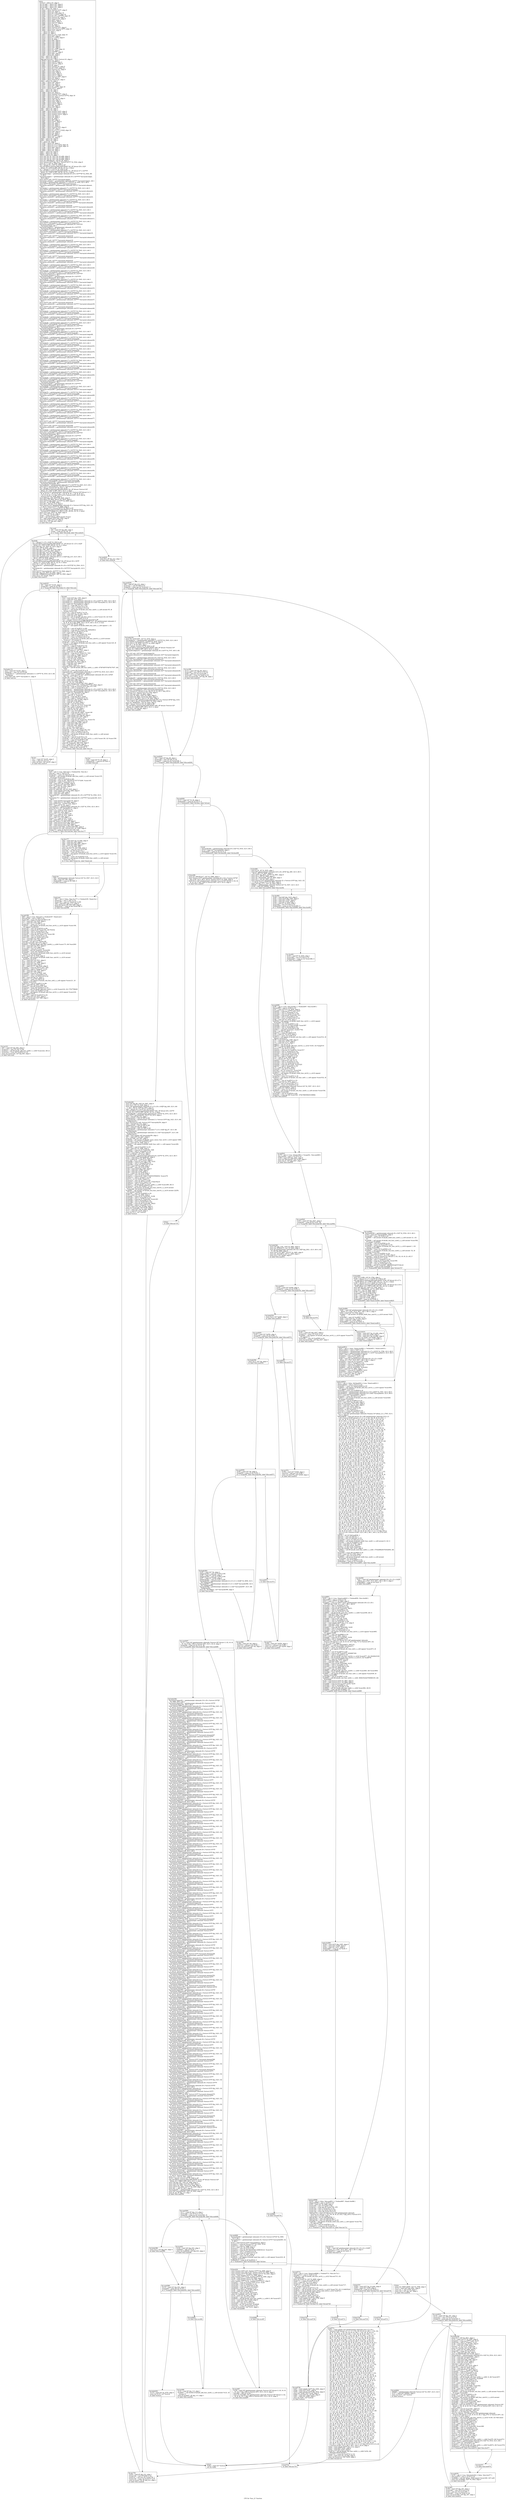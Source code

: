 digraph "CFG for 'func_21' function" {
	label="CFG for 'func_21' function";

	Node0xa7dd498 [shape=record,label="{entry:\l  %retval = alloca i32, align 4\l  %p_22.addr = alloca i32*, align 8\l  %p_23.addr = alloca i32*, align 8\l  %p_24.addr = alloca i32*, align 8\l  %l_28 = alloca i32, align 4\l  %l_3524 = alloca %struct.S2***, align 8\l  %l_3529 = alloca i32, align 4\l  %l_3534 = alloca [9 x i32], align 16\l  %l_3545 = alloca [7 x i32***], align 16\l  %l_3544 = alloca [6 x [9 x i32****]], align 16\l  %l_3547 = alloca %struct.S2, align 4\l  %l_3556 = alloca %struct.S3*, align 8\l  %l_3620 = alloca i64**, align 8\l  %l_3619 = alloca i64***, align 8\l  %l_3690 = alloca i32*****, align 8\l  %l_3696 = alloca i8, align 1\l  %l_3714 = alloca i64, align 8\l  %l_3808 = alloca %struct.S3**, align 8\l  %l_3823 = alloca [10 x %struct.S0**], align 16\l  %l_3829 = alloca i32**, align 8\l  %i = alloca i32, align 4\l  %j = alloca i32, align 4\l  %l_3503 = alloca [1 x [5 x i32]], align 16\l  %l_3514 = alloca i64*, align 8\l  %l_3519 = alloca [1 x i16**], align 8\l  %l_3525 = alloca i8, align 1\l  %l_3526 = alloca i64*, align 8\l  %l_3527 = alloca i32*, align 8\l  %l_3528 = alloca i32*, align 8\l  %l_3530 = alloca i32*, align 8\l  %l_3531 = alloca i32*, align 8\l  %l_3532 = alloca i32*, align 8\l  %l_3533 = alloca [4 x i32*], align 16\l  %l_3535 = alloca i32, align 4\l  %l_3546 = alloca i32*****, align 8\l  %l_3562 = alloca i64*, align 8\l  %l_3563 = alloca i64, align 8\l  %i105 = alloca i32, align 4\l  %j106 = alloca i32, align 4\l  %agg.tmp.ensured = alloca %struct.S3, align 4\l  %l_3578 = alloca i32, align 4\l  %l_3639 = alloca i32****, align 8\l  %l_3638 = alloca i32*****, align 8\l  %l_3641 = alloca i8, align 1\l  %l_3654 = alloca %union.U4, align 8\l  %l_3747 = alloca [8 x i32*], align 16\l  %l_3756 = alloca %struct.S1*, align 8\l  %l_3805 = alloca i16*, align 8\l  %l_3804 = alloca i16**, align 8\l  %l_3803 = alloca i16***, align 8\l  %l_3802 = alloca i16****, align 8\l  %l_3824 = alloca %struct.S0**, align 8\l  %l_3826 = alloca i32, align 4\l  %l_3828 = alloca %struct.S2, align 4\l  %i244 = alloca i32, align 4\l  %l_3567 = alloca i16*, align 8\l  %l_3568 = alloca i32, align 4\l  %l_3571 = alloca i16*, align 8\l  %l_3574 = alloca [8 x i32**], align 16\l  %l_3575 = alloca i32***, align 8\l  %i251 = alloca i32, align 4\l  %j252 = alloca i32, align 4\l  %l_3586 = alloca i32, align 4\l  %l_3590 = alloca %union.U4***, align 8\l  %l_3585 = alloca [10 x [8 x %struct.S3**]], align 16\l  %l_3587 = alloca i32, align 4\l  %l_3588 = alloca %struct.S2, align 4\l  %l_3598 = alloca i16*, align 8\l  %l_3597 = alloca i16**, align 8\l  %l_3596 = alloca i16***, align 8\l  %l_3595 = alloca i16****, align 8\l  %l_3612 = alloca i64, align 8\l  %l_3622 = alloca i32*, align 8\l  %i392 = alloca i32, align 4\l  %j393 = alloca i32, align 4\l  %l_3589 = alloca %union.U4***, align 8\l  %l_3592 = alloca %union.U4***, align 8\l  %l_3591 = alloca %union.U4****, align 8\l  %l_3599 = alloca i32, align 4\l  %l_3621 = alloca i16, align 2\l  %l_3635 = alloca i8, align 1\l  %l_3640 = alloca i8**, align 8\l  %l_3661 = alloca i32***, align 8\l  %l_3688 = alloca i32, align 4\l  %l_3693 = alloca i32, align 4\l  %l_3695 = alloca i32, align 4\l  %l_3807 = alloca %struct.S3**, align 8\l  %l_3825 = alloca i16*, align 8\l  %l_3658 = alloca [2 x [3 x [1 x i32]]], align 16\l  %l_3662 = alloca i16*, align 8\l  %l_3663 = alloca i32, align 4\l  %l_3664 = alloca i8*, align 8\l  %l_3685 = alloca i32****, align 8\l  %l_3694 = alloca i32, align 4\l  %i549 = alloca i32, align 4\l  %j550 = alloca i32, align 4\l  %k = alloca i32, align 4\l  %l_3764 = alloca i16, align 2\l  %l_3766 = alloca [2 x [7 x i32*]], align 16\l  %l_3767 = alloca [2 x [10 x i64]], align 16\l  %l_3799 = alloca i64*, align 8\l  %l_3806 = alloca i32, align 4\l  %l_3809 = alloca i32, align 4\l  %i601 = alloca i32, align 4\l  %j602 = alloca i32, align 4\l  %k603 = alloca i32, align 4\l  store i32* %p_22, i32** %p_22.addr, align 8\l  store i32* %p_23, i32** %p_23.addr, align 8\l  store i32* %p_24, i32** %p_24.addr, align 8\l  store i32 1861464163, i32* %l_28, align 4\l  store %struct.S2*** @g_3523, %struct.S2**** %l_3524, align 8\l  store i32 -5, i32* %l_3529, align 4\l  %0 = bitcast [9 x i32]* %l_3534 to i8*\l  call void @llvm.memcpy.p0i8.p0i8.i64(i8* %0, i8* bitcast ([9 x i32]*\l... @func_21.l_3534 to i8*), i64 36, i32 16, i1 false)\l  %1 = bitcast [7 x i32***]* %l_3545 to i8*\l  call void @llvm.memcpy.p0i8.p0i8.i64(i8* %1, i8* bitcast ([7 x i32***]*\l... @func_21.l_3545 to i8*), i64 56, i32 16, i1 false)\l  %arrayinit.begin = getelementptr inbounds [6 x [9 x i32****]]* %l_3544, i64\l... 0, i64 0\l  %arrayinit.begin1 = getelementptr inbounds [9 x i32****]* %arrayinit.begin,\l... i64 0, i64 0\l  store i32**** null, i32***** %arrayinit.begin1\l  %arrayinit.element = getelementptr inbounds i32***** %arrayinit.begin1, i64 1\l  %arrayidx = getelementptr inbounds [7 x i32***]* %l_3545, i32 0, i64 4\l  store i32**** %arrayidx, i32***** %arrayinit.element\l  %arrayinit.element2 = getelementptr inbounds i32***** %arrayinit.element,\l... i64 1\l  %arrayidx3 = getelementptr inbounds [7 x i32***]* %l_3545, i32 0, i64 5\l  store i32**** %arrayidx3, i32***** %arrayinit.element2\l  %arrayinit.element4 = getelementptr inbounds i32***** %arrayinit.element2,\l... i64 1\l  %arrayidx5 = getelementptr inbounds [7 x i32***]* %l_3545, i32 0, i64 5\l  store i32**** %arrayidx5, i32***** %arrayinit.element4\l  %arrayinit.element6 = getelementptr inbounds i32***** %arrayinit.element4,\l... i64 1\l  %arrayidx7 = getelementptr inbounds [7 x i32***]* %l_3545, i32 0, i64 4\l  store i32**** %arrayidx7, i32***** %arrayinit.element6\l  %arrayinit.element8 = getelementptr inbounds i32***** %arrayinit.element6,\l... i64 1\l  store i32**** null, i32***** %arrayinit.element8\l  %arrayinit.element9 = getelementptr inbounds i32***** %arrayinit.element8,\l... i64 1\l  %arrayidx10 = getelementptr inbounds [7 x i32***]* %l_3545, i32 0, i64 3\l  store i32**** %arrayidx10, i32***** %arrayinit.element9\l  %arrayinit.element11 = getelementptr inbounds i32***** %arrayinit.element9,\l... i64 1\l  %arrayidx12 = getelementptr inbounds [7 x i32***]* %l_3545, i32 0, i64 4\l  store i32**** %arrayidx12, i32***** %arrayinit.element11\l  %arrayinit.element13 = getelementptr inbounds i32***** %arrayinit.element11,\l... i64 1\l  %arrayidx14 = getelementptr inbounds [7 x i32***]* %l_3545, i32 0, i64 3\l  store i32**** %arrayidx14, i32***** %arrayinit.element13\l  %arrayinit.element15 = getelementptr inbounds [9 x i32****]*\l... %arrayinit.begin, i64 1\l  %arrayinit.begin16 = getelementptr inbounds [9 x i32****]*\l... %arrayinit.element15, i64 0, i64 0\l  %arrayidx17 = getelementptr inbounds [7 x i32***]* %l_3545, i32 0, i64 5\l  store i32**** %arrayidx17, i32***** %arrayinit.begin16\l  %arrayinit.element18 = getelementptr inbounds i32***** %arrayinit.begin16,\l... i64 1\l  store i32**** null, i32***** %arrayinit.element18\l  %arrayinit.element19 = getelementptr inbounds i32***** %arrayinit.element18,\l... i64 1\l  store i32**** null, i32***** %arrayinit.element19\l  %arrayinit.element20 = getelementptr inbounds i32***** %arrayinit.element19,\l... i64 1\l  %arrayidx21 = getelementptr inbounds [7 x i32***]* %l_3545, i32 0, i64 5\l  store i32**** %arrayidx21, i32***** %arrayinit.element20\l  %arrayinit.element22 = getelementptr inbounds i32***** %arrayinit.element20,\l... i64 1\l  %arrayidx23 = getelementptr inbounds [7 x i32***]* %l_3545, i32 0, i64 5\l  store i32**** %arrayidx23, i32***** %arrayinit.element22\l  %arrayinit.element24 = getelementptr inbounds i32***** %arrayinit.element22,\l... i64 1\l  store i32**** null, i32***** %arrayinit.element24\l  %arrayinit.element25 = getelementptr inbounds i32***** %arrayinit.element24,\l... i64 1\l  store i32**** null, i32***** %arrayinit.element25\l  %arrayinit.element26 = getelementptr inbounds i32***** %arrayinit.element25,\l... i64 1\l  %arrayidx27 = getelementptr inbounds [7 x i32***]* %l_3545, i32 0, i64 5\l  store i32**** %arrayidx27, i32***** %arrayinit.element26\l  %arrayinit.element28 = getelementptr inbounds i32***** %arrayinit.element26,\l... i64 1\l  %arrayidx29 = getelementptr inbounds [7 x i32***]* %l_3545, i32 0, i64 4\l  store i32**** %arrayidx29, i32***** %arrayinit.element28\l  %arrayinit.element30 = getelementptr inbounds [9 x i32****]*\l... %arrayinit.element15, i64 1\l  %arrayinit.begin31 = getelementptr inbounds [9 x i32****]*\l... %arrayinit.element30, i64 0, i64 0\l  %arrayidx32 = getelementptr inbounds [7 x i32***]* %l_3545, i32 0, i64 3\l  store i32**** %arrayidx32, i32***** %arrayinit.begin31\l  %arrayinit.element33 = getelementptr inbounds i32***** %arrayinit.begin31,\l... i64 1\l  %arrayidx34 = getelementptr inbounds [7 x i32***]* %l_3545, i32 0, i64 5\l  store i32**** %arrayidx34, i32***** %arrayinit.element33\l  %arrayinit.element35 = getelementptr inbounds i32***** %arrayinit.element33,\l... i64 1\l  %arrayidx36 = getelementptr inbounds [7 x i32***]* %l_3545, i32 0, i64 5\l  store i32**** %arrayidx36, i32***** %arrayinit.element35\l  %arrayinit.element37 = getelementptr inbounds i32***** %arrayinit.element35,\l... i64 1\l  %arrayidx38 = getelementptr inbounds [7 x i32***]* %l_3545, i32 0, i64 3\l  store i32**** %arrayidx38, i32***** %arrayinit.element37\l  %arrayinit.element39 = getelementptr inbounds i32***** %arrayinit.element37,\l... i64 1\l  store i32**** null, i32***** %arrayinit.element39\l  %arrayinit.element40 = getelementptr inbounds i32***** %arrayinit.element39,\l... i64 1\l  store i32**** null, i32***** %arrayinit.element40\l  %arrayinit.element41 = getelementptr inbounds i32***** %arrayinit.element40,\l... i64 1\l  %arrayidx42 = getelementptr inbounds [7 x i32***]* %l_3545, i32 0, i64 3\l  store i32**** %arrayidx42, i32***** %arrayinit.element41\l  %arrayinit.element43 = getelementptr inbounds i32***** %arrayinit.element41,\l... i64 1\l  %arrayidx44 = getelementptr inbounds [7 x i32***]* %l_3545, i32 0, i64 5\l  store i32**** %arrayidx44, i32***** %arrayinit.element43\l  %arrayinit.element45 = getelementptr inbounds i32***** %arrayinit.element43,\l... i64 1\l  %arrayidx46 = getelementptr inbounds [7 x i32***]* %l_3545, i32 0, i64 5\l  store i32**** %arrayidx46, i32***** %arrayinit.element45\l  %arrayinit.element47 = getelementptr inbounds [9 x i32****]*\l... %arrayinit.element30, i64 1\l  %arrayinit.begin48 = getelementptr inbounds [9 x i32****]*\l... %arrayinit.element47, i64 0, i64 0\l  %arrayidx49 = getelementptr inbounds [7 x i32***]* %l_3545, i32 0, i64 5\l  store i32**** %arrayidx49, i32***** %arrayinit.begin48\l  %arrayinit.element50 = getelementptr inbounds i32***** %arrayinit.begin48,\l... i64 1\l  %arrayidx51 = getelementptr inbounds [7 x i32***]* %l_3545, i32 0, i64 5\l  store i32**** %arrayidx51, i32***** %arrayinit.element50\l  %arrayinit.element52 = getelementptr inbounds i32***** %arrayinit.element50,\l... i64 1\l  %arrayidx53 = getelementptr inbounds [7 x i32***]* %l_3545, i32 0, i64 3\l  store i32**** %arrayidx53, i32***** %arrayinit.element52\l  %arrayinit.element54 = getelementptr inbounds i32***** %arrayinit.element52,\l... i64 1\l  %arrayidx55 = getelementptr inbounds [7 x i32***]* %l_3545, i32 0, i64 4\l  store i32**** %arrayidx55, i32***** %arrayinit.element54\l  %arrayinit.element56 = getelementptr inbounds i32***** %arrayinit.element54,\l... i64 1\l  %arrayidx57 = getelementptr inbounds [7 x i32***]* %l_3545, i32 0, i64 4\l  store i32**** %arrayidx57, i32***** %arrayinit.element56\l  %arrayinit.element58 = getelementptr inbounds i32***** %arrayinit.element56,\l... i64 1\l  %arrayidx59 = getelementptr inbounds [7 x i32***]* %l_3545, i32 0, i64 2\l  store i32**** %arrayidx59, i32***** %arrayinit.element58\l  %arrayinit.element60 = getelementptr inbounds i32***** %arrayinit.element58,\l... i64 1\l  %arrayidx61 = getelementptr inbounds [7 x i32***]* %l_3545, i32 0, i64 2\l  store i32**** %arrayidx61, i32***** %arrayinit.element60\l  %arrayinit.element62 = getelementptr inbounds i32***** %arrayinit.element60,\l... i64 1\l  %arrayidx63 = getelementptr inbounds [7 x i32***]* %l_3545, i32 0, i64 4\l  store i32**** %arrayidx63, i32***** %arrayinit.element62\l  %arrayinit.element64 = getelementptr inbounds i32***** %arrayinit.element62,\l... i64 1\l  %arrayidx65 = getelementptr inbounds [7 x i32***]* %l_3545, i32 0, i64 4\l  store i32**** %arrayidx65, i32***** %arrayinit.element64\l  %arrayinit.element66 = getelementptr inbounds [9 x i32****]*\l... %arrayinit.element47, i64 1\l  %arrayinit.begin67 = getelementptr inbounds [9 x i32****]*\l... %arrayinit.element66, i64 0, i64 0\l  %arrayidx68 = getelementptr inbounds [7 x i32***]* %l_3545, i32 0, i64 5\l  store i32**** %arrayidx68, i32***** %arrayinit.begin67\l  %arrayinit.element69 = getelementptr inbounds i32***** %arrayinit.begin67,\l... i64 1\l  %arrayidx70 = getelementptr inbounds [7 x i32***]* %l_3545, i32 0, i64 0\l  store i32**** %arrayidx70, i32***** %arrayinit.element69\l  %arrayinit.element71 = getelementptr inbounds i32***** %arrayinit.element69,\l... i64 1\l  %arrayidx72 = getelementptr inbounds [7 x i32***]* %l_3545, i32 0, i64 5\l  store i32**** %arrayidx72, i32***** %arrayinit.element71\l  %arrayinit.element73 = getelementptr inbounds i32***** %arrayinit.element71,\l... i64 1\l  %arrayidx74 = getelementptr inbounds [7 x i32***]* %l_3545, i32 0, i64 2\l  store i32**** %arrayidx74, i32***** %arrayinit.element73\l  %arrayinit.element75 = getelementptr inbounds i32***** %arrayinit.element73,\l... i64 1\l  %arrayidx76 = getelementptr inbounds [7 x i32***]* %l_3545, i32 0, i64 3\l  store i32**** %arrayidx76, i32***** %arrayinit.element75\l  %arrayinit.element77 = getelementptr inbounds i32***** %arrayinit.element75,\l... i64 1\l  %arrayidx78 = getelementptr inbounds [7 x i32***]* %l_3545, i32 0, i64 3\l  store i32**** %arrayidx78, i32***** %arrayinit.element77\l  %arrayinit.element79 = getelementptr inbounds i32***** %arrayinit.element77,\l... i64 1\l  store i32**** null, i32***** %arrayinit.element79\l  %arrayinit.element80 = getelementptr inbounds i32***** %arrayinit.element79,\l... i64 1\l  store i32**** null, i32***** %arrayinit.element80\l  %arrayinit.element81 = getelementptr inbounds i32***** %arrayinit.element80,\l... i64 1\l  %arrayidx82 = getelementptr inbounds [7 x i32***]* %l_3545, i32 0, i64 3\l  store i32**** %arrayidx82, i32***** %arrayinit.element81\l  %arrayinit.element83 = getelementptr inbounds [9 x i32****]*\l... %arrayinit.element66, i64 1\l  %arrayinit.begin84 = getelementptr inbounds [9 x i32****]*\l... %arrayinit.element83, i64 0, i64 0\l  %arrayidx85 = getelementptr inbounds [7 x i32***]* %l_3545, i32 0, i64 3\l  store i32**** %arrayidx85, i32***** %arrayinit.begin84\l  %arrayinit.element86 = getelementptr inbounds i32***** %arrayinit.begin84,\l... i64 1\l  %arrayidx87 = getelementptr inbounds [7 x i32***]* %l_3545, i32 0, i64 5\l  store i32**** %arrayidx87, i32***** %arrayinit.element86\l  %arrayinit.element88 = getelementptr inbounds i32***** %arrayinit.element86,\l... i64 1\l  %arrayidx89 = getelementptr inbounds [7 x i32***]* %l_3545, i32 0, i64 5\l  store i32**** %arrayidx89, i32***** %arrayinit.element88\l  %arrayinit.element90 = getelementptr inbounds i32***** %arrayinit.element88,\l... i64 1\l  %arrayidx91 = getelementptr inbounds [7 x i32***]* %l_3545, i32 0, i64 5\l  store i32**** %arrayidx91, i32***** %arrayinit.element90\l  %arrayinit.element92 = getelementptr inbounds i32***** %arrayinit.element90,\l... i64 1\l  %arrayidx93 = getelementptr inbounds [7 x i32***]* %l_3545, i32 0, i64 3\l  store i32**** %arrayidx93, i32***** %arrayinit.element92\l  %arrayinit.element94 = getelementptr inbounds i32***** %arrayinit.element92,\l... i64 1\l  %arrayidx95 = getelementptr inbounds [7 x i32***]* %l_3545, i32 0, i64 4\l  store i32**** %arrayidx95, i32***** %arrayinit.element94\l  %arrayinit.element96 = getelementptr inbounds i32***** %arrayinit.element94,\l... i64 1\l  %arrayidx97 = getelementptr inbounds [7 x i32***]* %l_3545, i32 0, i64 4\l  store i32**** %arrayidx97, i32***** %arrayinit.element96\l  %arrayinit.element98 = getelementptr inbounds i32***** %arrayinit.element96,\l... i64 1\l  %arrayidx99 = getelementptr inbounds [7 x i32***]* %l_3545, i32 0, i64 2\l  store i32**** %arrayidx99, i32***** %arrayinit.element98\l  %arrayinit.element100 = getelementptr inbounds i32*****\l... %arrayinit.element98, i64 1\l  %arrayidx101 = getelementptr inbounds [7 x i32***]* %l_3545, i32 0, i64 2\l  store i32**** %arrayidx101, i32***** %arrayinit.element100\l  %2 = bitcast %struct.S2* %l_3547 to i8*\l  call void @llvm.memcpy.p0i8.p0i8.i64(i8* %2, i8* bitcast (%struct.S2*\l... @func_21.l_3547 to i8*), i64 4, i32 4, i1 false)\l  store %struct.S3* getelementptr inbounds ([5 x %struct.S3]* bitcast (\<\{ \{\l... i8, i8, i8, i8 \}, \{ i8, i8, i8, i8 \}, \{ i8, i8, i8, i8 \}, \{ i8, i8, i8, i8 \},\l... \{ i8, i8, i8, i8 \} \}\>* @g_3557 to [5 x %struct.S3]*), i32 0, i64 4),\l... %struct.S3** %l_3556, align 8\l  store i64** @g_324, i64*** %l_3620, align 8\l  store i64*** %l_3620, i64**** %l_3619, align 8\l  store i32***** @g_2629, i32****** %l_3690, align 8\l  store i8 2, i8* %l_3696, align 1\l  store i64 1, i64* %l_3714, align 8\l  store %struct.S3** getelementptr inbounds ([1 x %struct.S3*]* @g_1423, i32\l... 0, i64 0), %struct.S3*** %l_3808, align 8\l  %3 = bitcast [10 x %struct.S0**]* %l_3823 to i8*\l  call void @llvm.memcpy.p0i8.p0i8.i64(i8* %3, i8* bitcast ([10 x\l... %struct.S0**]* @func_21.l_3823 to i8*), i64 80, i32 16, i1 false)\l  store i32** null, i32*** %l_3829, align 8\l  %4 = load i32* %l_28, align 4\l  %conv = trunc i32 %4 to i8\l  %call = call i32* @func_26(i8 zeroext %conv)\l  %5 = load volatile i32*** @g_3494, align 8\l  store i32* %call, i32** %5, align 8\l  store i32 2, i32* @g_663, align 4\l  br label %for.cond\l}"];
	Node0xa7dd498 -> Node0xa7dd4c8;
	Node0xa7dd4c8 [shape=record,label="{for.cond:                                         \l  %6 = load i32* @g_663, align 4\l  %cmp = icmp ult i32 %6, 14\l  br i1 %cmp, label %for.body, label %for.end225\l|{<s0>T|<s1>F}}"];
	Node0xa7dd4c8:s0 -> Node0xa7dd4f8;
	Node0xa7dd4c8:s1 -> Node0xa7dd738;
	Node0xa7dd4f8 [shape=record,label="{for.body:                                         \l  %7 = bitcast [1 x [5 x i32]]* %l_3503 to i8*\l  call void @llvm.memcpy.p0i8.p0i8.i64(i8* %7, i8* bitcast ([1 x [5 x i32]]*\l... @func_21.l_3503 to i8*), i64 20, i32 16, i1 false)\l  store i64* @g_143, i64** %l_3514, align 8\l  store i8 -5, i8* %l_3525, align 1\l  store i64* @g_3387, i64** %l_3526, align 8\l  store i32* @g_3, i32** %l_3527, align 8\l  store i32* @g_450, i32** %l_3528, align 8\l  store i32* @g_3482, i32** %l_3530, align 8\l  store i32* %l_3529, i32** %l_3531, align 8\l  store i32* getelementptr inbounds ([4 x [1 x i32]]* @g_215, i32 0, i64 3,\l... i64 0), i32** %l_3532, align 8\l  %8 = bitcast [4 x i32*]* %l_3533 to i8*\l  call void @llvm.memcpy.p0i8.p0i8.i64(i8* %8, i8* bitcast ([4 x i32*]*\l... @func_21.l_3533 to i8*), i64 32, i32 16, i1 false)\l  store i32 -1, i32* %l_3535, align 4\l  %arrayidx103 = getelementptr inbounds [6 x [9 x i32****]]* %l_3544, i32 0,\l... i64 1\l  %arrayidx104 = getelementptr inbounds [9 x i32****]* %arrayidx103, i32 0,\l... i64 2\l  store i32***** %arrayidx104, i32****** %l_3546, align 8\l  store i64* @g_514, i64** %l_3562, align 8\l  store i64 -1206991913328136441, i64* %l_3563, align 8\l  store i32 0, i32* %i105, align 4\l  br label %for.cond107\l}"];
	Node0xa7dd4f8 -> Node0xa7dd528;
	Node0xa7dd528 [shape=record,label="{for.cond107:                                      \l  %9 = load i32* %i105, align 4\l  %cmp108 = icmp slt i32 %9, 1\l  br i1 %cmp108, label %for.body110, label %for.end\l|{<s0>T|<s1>F}}"];
	Node0xa7dd528:s0 -> Node0xa7dd558;
	Node0xa7dd528:s1 -> Node0xa7dd5b8;
	Node0xa7dd558 [shape=record,label="{for.body110:                                      \l  %10 = load i32* %i105, align 4\l  %idxprom = sext i32 %10 to i64\l  %arrayidx111 = getelementptr inbounds [1 x i16**]* %l_3519, i32 0, i64\l... %idxprom\l  store i16** null, i16*** %arrayidx111, align 8\l  br label %for.inc\l}"];
	Node0xa7dd558 -> Node0xa7dd588;
	Node0xa7dd588 [shape=record,label="{for.inc:                                          \l  %11 = load i32* %i105, align 4\l  %inc = add nsw i32 %11, 1\l  store i32 %inc, i32* %i105, align 4\l  br label %for.cond107\l}"];
	Node0xa7dd588 -> Node0xa7dd528;
	Node0xa7dd5b8 [shape=record,label="{for.end:                                          \l  %12 = load i32** @g_1394, align 8\l  %13 = load i32* %12, align 4\l  %arrayidx112 = getelementptr inbounds [1 x [5 x i32]]* %l_3503, i32 0, i64 0\l  %arrayidx113 = getelementptr inbounds [5 x i32]* %arrayidx112, i32 0, i64 1\l  %14 = load i32* %arrayidx113, align 4\l  %cmp114 = icmp uge i32 %13, %14\l  %conv115 = zext i1 %cmp114 to i32\l  %conv116 = trunc i32 %conv115 to i8\l  %call117 = call zeroext i8 @safe_mul_func_uint8_t_u_u(i8 zeroext 95, i8\l... zeroext %conv116)\l  %conv118 = zext i8 %call117 to i32\l  %15 = load i32** %p_22.addr, align 8\l  %16 = load i32* %15, align 4\l  %call119 = call i32 @safe_sub_func_int32_t_s_s(i32 %conv118, i32 %16)\l  %conv120 = trunc i32 %call119 to i8\l  %17 = bitcast %struct.S3* %agg.tmp.ensured to i8*\l  call void @llvm.memcpy.p0i8.p0i8.i64(i8* %17, i8* getelementptr inbounds (\{\l... i8, i8, i8, i8 \}* @g_3508, i32 0, i32 0), i64 4, i32 4, i1 true)\l  %18 = load i32* %l_28, align 4\l  %call121 = call signext i8 @safe_lshift_func_int8_t_s_s(i8 signext 1, i32\l... %18)\l  %conv122 = sext i8 %call121 to i64\l  %cmp123 = icmp sgt i64 %conv122, 649420612\l  %conv124 = zext i1 %cmp123 to i32\l  %19 = load i32* %l_28, align 4\l  %cmp125 = icmp sle i32 %conv124, %19\l  %conv126 = zext i1 %cmp125 to i32\l  %conv127 = trunc i32 %conv126 to i16\l  %call128 = call zeroext i16 @safe_add_func_uint16_t_u_u(i16 zeroext\l... %conv127, i16 zeroext 8)\l  %conv129 = trunc i16 %call128 to i8\l  %call130 = call signext i8 @safe_mul_func_int8_t_s_s(i8 signext %conv120, i8\l... signext %conv129)\l  %conv131 = sext i8 %call130 to i32\l  %20 = load i32*** @g_2385, align 8\l  %21 = load i32** %20, align 8\l  store i32 %conv131, i32* %21, align 4\l  %22 = load i32* %l_28, align 4\l  %cmp132 = icmp eq i32 %conv131, %22\l  %conv133 = zext i1 %cmp132 to i32\l  %23 = load i32** @g_2091, align 8\l  %24 = load i32* %23, align 4\l  %xor = xor i32 %24, %conv133\l  store i32 %xor, i32* %23, align 4\l  %25 = load i64** %l_3514, align 8\l  %26 = load i64* %25, align 8\l  %dec = add i64 %26, -1\l  store i64 %dec, i64* %25, align 8\l  %call134 = call i64 @safe_add_func_int64_t_s_s(i64 -4759748707467617937, i64\l... %26)\l  %conv135 = trunc i64 %call134 to i8\l  %arrayidx136 = getelementptr inbounds [1 x i16**]* %l_3519, i32 0, i64 0\l  %27 = load i16*** %arrayidx136, align 8\l  %cmp137 = icmp eq i16** %27, getelementptr inbounds ([6 x [8 x i16*]]*\l... @g_753, i32 0, i64 0, i64 5)\l  %conv138 = zext i1 %cmp137 to i32\l  %28 = load i32*** @g_2442, align 8\l  %29 = load i32** %28, align 8\l  store i32 -10, i32* %29, align 4\l  %30 = load %struct.S2**** @g_3522, align 8\l  store %struct.S2*** %30, %struct.S2**** %l_3524, align 8\l  %cmp139 = icmp ne %struct.S2*** @g_574, %30\l  %conv140 = zext i1 %cmp139 to i32\l  %arrayidx141 = getelementptr inbounds [1 x [5 x i32]]* %l_3503, i32 0, i64 0\l  %arrayidx142 = getelementptr inbounds [5 x i32]* %arrayidx141, i32 0, i64 1\l  %31 = load i32* %arrayidx142, align 4\l  %conv143 = zext i32 %31 to i64\l  %and = and i64 -8, %conv143\l  %cmp144 = icmp ugt i64 0, %and\l  %conv145 = zext i1 %cmp144 to i32\l  %32 = load i32** %p_22.addr, align 8\l  %33 = load i32* %32, align 4\l  %34 = load i8* %l_3525, align 1\l  %conv146 = zext i8 %34 to i32\l  %cmp147 = icmp sle i32 %33, %conv146\l  %conv148 = zext i1 %cmp147 to i32\l  %35 = load i8* %l_3525, align 1\l  %36 = load i32* %l_28, align 4\l  %conv149 = sext i32 %36 to i64\l  %cmp150 = icmp sgt i64 30607, %conv149\l  %conv151 = zext i1 %cmp150 to i32\l  %37 = load volatile i16** @g_66, align 8\l  %38 = load volatile i16* %37, align 2\l  %conv152 = sext i16 %38 to i32\l  %cmp153 = icmp sle i32 %conv151, %conv152\l  %conv154 = zext i1 %cmp153 to i32\l  %39 = load i32*** @g_2385, align 8\l  %40 = load i32** %39, align 8\l  %41 = load i32* %40, align 4\l  %or = or i32 %41, %conv154\l  store i32 %or, i32* %40, align 4\l  %cmp155 = icmp eq i32 %conv140, %or\l  %conv156 = zext i1 %cmp155 to i32\l  %conv157 = trunc i32 %conv156 to i8\l  %call158 = call zeroext i8 @safe_rshift_func_uint8_t_u_u(i8 zeroext\l... %conv157, i32 0)\l  %conv159 = zext i8 %call158 to i32\l  %call160 = call i32 @safe_sub_func_int32_t_s_s(i32 %conv138, i32 %conv159)\l  %conv161 = sext i32 %call160 to i64\l  %42 = load i64** @g_1113, align 8\l  store i64 %conv161, i64* %42, align 8\l  %43 = load i64** %l_3526, align 8\l  store i64 %conv161, i64* %43, align 8\l  %tobool = icmp ne i64 %conv161, 0\l  br i1 %tobool, label %lor.end, label %lor.rhs\l|{<s0>T|<s1>F}}"];
	Node0xa7dd5b8:s0 -> Node0xa7dd618;
	Node0xa7dd5b8:s1 -> Node0xa7dd5e8;
	Node0xa7dd5e8 [shape=record,label="{lor.rhs:                                          \l  %44 = load i32* %l_28, align 4\l  %tobool162 = icmp ne i32 %44, 0\l  br label %lor.end\l}"];
	Node0xa7dd5e8 -> Node0xa7dd618;
	Node0xa7dd618 [shape=record,label="{lor.end:                                          \l  %45 = phi i1 [ true, %for.end ], [ %tobool162, %lor.rhs ]\l  %lor.ext = zext i1 %45 to i32\l  %conv163 = trunc i32 %lor.ext to i8\l  %call164 = call zeroext i8 @safe_add_func_uint8_t_u_u(i8 zeroext %conv135,\l... i8 zeroext %conv163)\l  %conv165 = zext i8 %call164 to i64\l  %cmp166 = icmp ne i64 -7667947877477373200, %conv165\l  %conv167 = zext i1 %cmp166 to i32\l  %46 = load i32** %p_23.addr, align 8\l  store i32 %conv167, i32* %46, align 4\l  %47 = load i32* %l_3535, align 4\l  %dec168 = add i32 %47, -1\l  store i32 %dec168, i32* %l_3535, align 4\l  %48 = load volatile i32*** @g_3494, align 8\l  %49 = load i32** %48, align 8\l  %50 = load i32* %49, align 4\l  %arrayidx169 = getelementptr inbounds [6 x [9 x i32****]]* %l_3544, i32 0,\l... i64 1\l  %arrayidx170 = getelementptr inbounds [9 x i32****]* %arrayidx169, i32 0,\l... i64 2\l  %51 = load i32***** %arrayidx170, align 8\l  %52 = load i32****** %l_3546, align 8\l  store i32**** %51, i32***** %52, align 8\l  %53 = load i32* %l_28, align 4\l  %arrayidx171 = getelementptr inbounds [9 x i32]* %l_3534, i32 0, i64 4\l  store i32 %53, i32* %arrayidx171, align 4\l  %conv172 = trunc i32 %53 to i16\l  %54 = load i32** %l_3528, align 8\l  %55 = load i32* %54, align 4\l  %conv173 = sext i32 %55 to i64\l  %56 = load i32** %l_3531, align 8\l  %57 = load i32* %56, align 4\l  %conv174 = sext i32 %57 to i64\l  %58 = load i64** %l_3514, align 8\l  store i64 %conv174, i64* %58, align 8\l  %59 = load %struct.S3*** @g_1422, align 8\l  %60 = load %struct.S3** %59, align 8\l  %61 = load %struct.S3*** @g_1422, align 8\l  store %struct.S3* %60, %struct.S3** %61, align 8\l  store %struct.S3* null, %struct.S3** %l_3556, align 8\l  %cmp175 = icmp ne %struct.S3* %60, null\l  br i1 %cmp175, label %lor.end188, label %lor.rhs177\l|{<s0>T|<s1>F}}"];
	Node0xa7dd618:s0 -> Node0xa7dd6d8;
	Node0xa7dd618:s1 -> Node0xa7dd648;
	Node0xa7dd648 [shape=record,label="{lor.rhs177:                                       \l  %62 = load i32** %p_23.addr, align 8\l  %63 = load i32* %62, align 4\l  %64 = load i32** @g_2091, align 8\l  %65 = load i32* %64, align 4\l  %or178 = or i32 %65, %63\l  store i32 %or178, i32* %64, align 4\l  %conv179 = sext i32 %or178 to i64\l  %xor180 = xor i64 %conv179, 1\l  %conv181 = trunc i64 %xor180 to i16\l  %call182 = call signext i16 @safe_mod_func_int16_t_s_s(i16 signext %conv181,\l... i16 signext -1)\l  %conv183 = trunc i16 %call182 to i8\l  %call184 = call zeroext i8 @safe_rshift_func_uint8_t_u_u(i8 zeroext\l... %conv183, i32 7)\l  br i1 true, label %land.rhs, label %land.end\l|{<s0>T|<s1>F}}"];
	Node0xa7dd648:s0 -> Node0xa7dd678;
	Node0xa7dd648:s1 -> Node0xa7dd6a8;
	Node0xa7dd678 [shape=record,label="{land.rhs:                                         \l  %f0 = getelementptr inbounds %struct.S2* %l_3547, i32 0, i32 0\l  %66 = load i32* %f0, align 4\l  %tobool185 = icmp ne i32 %66, 0\l  br label %land.end\l}"];
	Node0xa7dd678 -> Node0xa7dd6a8;
	Node0xa7dd6a8 [shape=record,label="{land.end:                                         \l  %67 = phi i1 [ false, %lor.rhs177 ], [ %tobool185, %land.rhs ]\l  %land.ext = zext i1 %67 to i32\l  %conv186 = sext i32 %land.ext to i64\l  %68 = load i64** @g_1113, align 8\l  store i64 %conv186, i64* %68, align 8\l  %tobool187 = icmp ne i64 %conv186, 0\l  br label %lor.end188\l}"];
	Node0xa7dd6a8 -> Node0xa7dd6d8;
	Node0xa7dd6d8 [shape=record,label="{lor.end188:                                       \l  %69 = phi i1 [ true, %lor.end ], [ %tobool187, %land.end ]\l  %lor.ext189 = zext i1 %69 to i32\l  %conv190 = trunc i32 %lor.ext189 to i16\l  %70 = load i32** %l_3528, align 8\l  %71 = load i32* %70, align 4\l  %conv191 = trunc i32 %71 to i16\l  %call192 = call signext i16 @safe_mul_func_int16_t_s_s(i16 signext %conv190,\l... i16 signext %conv191)\l  %conv193 = sext i16 %call192 to i64\l  %cmp194 = icmp slt i64 %conv193, 381791632\l  %conv195 = zext i1 %cmp194 to i32\l  %conv196 = sext i32 %conv195 to i64\l  %cmp197 = icmp ule i64 %conv174, %conv196\l  %conv198 = zext i1 %cmp197 to i32\l  %conv199 = sext i32 %conv198 to i64\l  %72 = load i64** %l_3562, align 8\l  %73 = load i64* %72, align 8\l  %xor200 = xor i64 %73, %conv199\l  store i64 %xor200, i64* %72, align 8\l  %call201 = call i64 @safe_add_func_uint64_t_u_u(i64 %conv173, i64 %xor200)\l  %74 = load i32** %l_3531, align 8\l  %75 = load i32* %74, align 4\l  %conv202 = sext i32 %75 to i64\l  %and203 = and i64 %call201, %conv202\l  %conv204 = trunc i64 %and203 to i32\l  %call205 = call zeroext i16 @safe_lshift_func_uint16_t_u_u(i16 zeroext\l... %conv172, i32 %conv204)\l  %76 = load i32* %l_3529, align 4\l  %call206 = call zeroext i16 @safe_lshift_func_uint16_t_u_s(i16 zeroext\l... %call205, i32 %76)\l  %77 = load i32** %l_3531, align 8\l  %78 = load i32* %77, align 4\l  %79 = load i32** %l_3530, align 8\l  %80 = load i32* %79, align 4\l  %81 = load i32***** @g_3122, align 8\l  %cmp207 = icmp eq i32**** %51, %81\l  %conv208 = zext i1 %cmp207 to i32\l  %82 = load i32** %l_3530, align 8\l  %83 = load i32* %82, align 4\l  %cmp209 = icmp ne i32 %50, %83\l  %conv210 = zext i1 %cmp209 to i32\l  %conv211 = trunc i32 %conv210 to i8\l  %84 = load i16* @g_47, align 2\l  %conv212 = trunc i16 %84 to i8\l  %call213 = call signext i8 @safe_sub_func_int8_t_s_s(i8 signext %conv211, i8\l... signext %conv212)\l  %conv214 = sext i8 %call213 to i64\l  %85 = load i64* %l_3563, align 8\l  %and215 = and i64 %conv214, %85\l  %conv216 = trunc i64 %and215 to i32\l  %call217 = call i32 @safe_add_func_int32_t_s_s(i32 %conv216, i32 1752778929)\l  %conv218 = trunc i32 %call217 to i16\l  %call219 = call signext i16 @safe_add_func_int16_t_s_s(i16 signext %conv218,\l... i16 signext 6522)\l  %conv220 = sext i16 %call219 to i32\l  %86 = load i32** %l_3531, align 8\l  store i32 %conv220, i32* %86, align 4\l  br label %for.inc221\l}"];
	Node0xa7dd6d8 -> Node0xa7dd708;
	Node0xa7dd708 [shape=record,label="{for.inc221:                                       \l  %87 = load i32* @g_663, align 4\l  %conv222 = zext i32 %87 to i64\l  %call223 = call i64 @safe_add_func_int64_t_s_s(i64 %conv222, i64 2)\l  %conv224 = trunc i64 %call223 to i32\l  store i32 %conv224, i32* @g_663, align 4\l  br label %for.cond\l}"];
	Node0xa7dd708 -> Node0xa7dd4c8;
	Node0xa7dd738 [shape=record,label="{for.end225:                                       \l  store i8 0, i8* @g_212, align 1\l  br label %for.cond226\l}"];
	Node0xa7dd738 -> Node0xa7dd768;
	Node0xa7dd768 [shape=record,label="{for.cond226:                                      \l  %88 = load i8* @g_212, align 1\l  %conv227 = sext i8 %88 to i32\l  %cmp228 = icmp sge i32 %conv227, 0\l  br i1 %cmp228, label %for.body230, label %for.end739\l|{<s0>T|<s1>F}}"];
	Node0xa7dd768:s0 -> Node0xa7dd798;
	Node0xa7dd768:s1 -> Node0xa7de488;
	Node0xa7dd798 [shape=record,label="{for.body230:                                      \l  store i32 147872097, i32* %l_3578, align 4\l  %arrayidx231 = getelementptr inbounds [7 x i32***]* %l_3545, i32 0, i64 0\l  store i32**** %arrayidx231, i32***** %l_3639, align 8\l  store i32***** %l_3639, i32****** %l_3638, align 8\l  store i8 -4, i8* %l_3641, align 1\l  %89 = bitcast %union.U4* %l_3654 to i8*\l  call void @llvm.memcpy.p0i8.p0i8.i64(i8* %89, i8* bitcast (%union.U4*\l... @func_21.l_3654 to i8*), i64 8, i32 8, i1 false)\l  %arrayinit.begin232 = getelementptr inbounds [8 x i32*]* %l_3747, i64 0, i64\l... 0\l  store i32* null, i32** %arrayinit.begin232\l  %arrayinit.element233 = getelementptr inbounds i32** %arrayinit.begin232,\l... i64 1\l  %arrayidx234 = getelementptr inbounds [9 x i32]* %l_3534, i32 0, i64 0\l  store i32* %arrayidx234, i32** %arrayinit.element233\l  %arrayinit.element235 = getelementptr inbounds i32** %arrayinit.element233,\l... i64 1\l  store i32* null, i32** %arrayinit.element235\l  %arrayinit.element236 = getelementptr inbounds i32** %arrayinit.element235,\l... i64 1\l  %arrayidx237 = getelementptr inbounds [9 x i32]* %l_3534, i32 0, i64 0\l  store i32* %arrayidx237, i32** %arrayinit.element236\l  %arrayinit.element238 = getelementptr inbounds i32** %arrayinit.element236,\l... i64 1\l  store i32* null, i32** %arrayinit.element238\l  %arrayinit.element239 = getelementptr inbounds i32** %arrayinit.element238,\l... i64 1\l  %arrayidx240 = getelementptr inbounds [9 x i32]* %l_3534, i32 0, i64 0\l  store i32* %arrayidx240, i32** %arrayinit.element239\l  %arrayinit.element241 = getelementptr inbounds i32** %arrayinit.element239,\l... i64 1\l  store i32* null, i32** %arrayinit.element241\l  %arrayinit.element242 = getelementptr inbounds i32** %arrayinit.element241,\l... i64 1\l  %arrayidx243 = getelementptr inbounds [9 x i32]* %l_3534, i32 0, i64 0\l  store i32* %arrayidx243, i32** %arrayinit.element242\l  store %struct.S1* bitcast (\{ i32, i32, i8, i8, [2 x i8] \}* @g_238 to\l... %struct.S1*), %struct.S1** %l_3756, align 8\l  store i16* null, i16** %l_3805, align 8\l  store i16** %l_3805, i16*** %l_3804, align 8\l  store i16*** %l_3804, i16**** %l_3803, align 8\l  store i16**** %l_3803, i16***** %l_3802, align 8\l  store %struct.S0** getelementptr inbounds ([8 x [2 x %struct.S0*]]* @g_1418,\l... i32 0, i64 4, i64 0), %struct.S0*** %l_3824, align 8\l  store i32 -944842831, i32* %l_3826, align 4\l  %90 = bitcast %struct.S2* %l_3828 to i8*\l  call void @llvm.memcpy.p0i8.p0i8.i64(i8* %90, i8* bitcast (%struct.S2*\l... @func_21.l_3828 to i8*), i64 4, i32 4, i1 false)\l  store i16 0, i16* @g_96, align 2\l  br label %for.cond245\l}"];
	Node0xa7dd798 -> Node0xa7dd7c8;
	Node0xa7dd7c8 [shape=record,label="{for.cond245:                                      \l  %91 = load i16* @g_96, align 2\l  %conv246 = zext i16 %91 to i32\l  %cmp247 = icmp sle i32 %conv246, 2\l  br i1 %cmp247, label %for.body249, label %for.end292\l|{<s0>T|<s1>F}}"];
	Node0xa7dd7c8:s0 -> Node0xa7dd7f8;
	Node0xa7dd7c8:s1 -> Node0xa7dd858;
	Node0xa7dd7f8 [shape=record,label="{for.body249:                                      \l  store i16* @g_69, i16** %l_3567, align 8\l  store i32 0, i32* %l_3568, align 4\l  store i16* getelementptr inbounds ([7 x [3 x [6 x i16]]]* @g_449, i32 0, i64\l... 1, i64 1, i64 5), i16** %l_3571, align 8\l  %92 = bitcast [8 x i32**]* %l_3574 to i8*\l  call void @llvm.memcpy.p0i8.p0i8.i64(i8* %92, i8* bitcast ([8 x i32**]*\l... @func_21.l_3574 to i8*), i64 64, i32 16, i1 false)\l  %arrayidx250 = getelementptr inbounds [8 x i32**]* %l_3574, i32 0, i64 0\l  store i32*** %arrayidx250, i32**** %l_3575, align 8\l  %93 = load i8* @g_212, align 1\l  %idxprom253 = sext i8 %93 to i64\l  %arrayidx254 = getelementptr inbounds [1 x %struct.S3*]* @g_1423, i32 0, i64\l... %idxprom253\l  store %struct.S3* null, %struct.S3** %arrayidx254, align 8\l  %94 = load i8* @g_212, align 1\l  %idxprom255 = sext i8 %94 to i64\l  %95 = load i16* @g_96, align 2\l  %idxprom256 = zext i16 %95 to i64\l  %arrayidx257 = getelementptr inbounds [7 x [3 x i16]]* @g_67, i32 0, i64\l... %idxprom256\l  %arrayidx258 = getelementptr inbounds [3 x i16]* %arrayidx257, i32 0, i64\l... %idxprom255\l  %96 = load volatile i16* %arrayidx258, align 2\l  %97 = load i16** %l_3567, align 8\l  store i16 %96, i16* %97, align 2\l  %call259 = call signext i16 @safe_unary_minus_func_int16_t_s(i16 signext %96)\l  %conv260 = trunc i16 %call259 to i8\l  %98 = load i32* %l_3568, align 4\l  %call261 = call signext i8 @safe_lshift_func_int8_t_s_u(i8 signext %conv260,\l... i32 %98)\l  %conv262 = sext i8 %call261 to i32\l  %99 = load i32* %l_3568, align 4\l  %cmp263 = icmp ne i32 %conv262, %99\l  %conv264 = zext i1 %cmp263 to i32\l  %100 = load i16** %l_3571, align 8\l  store i16 22250, i16* %100, align 2\l  %arrayidx265 = getelementptr inbounds [8 x i32**]* %l_3574, i32 0, i64 5\l  %101 = load i32*** %arrayidx265, align 8\l  %102 = load i32**** %l_3575, align 8\l  store i32** %101, i32*** %102, align 8\l  %cmp266 = icmp ne i32** @g_1394, %101\l  %conv267 = zext i1 %cmp266 to i32\l  %conv268 = trunc i32 %conv267 to i16\l  %103 = load i32* %l_3568, align 4\l  %conv269 = sext i32 %103 to i64\l  %104 = load i32*** @g_2385, align 8\l  %105 = load i32** %104, align 8\l  %106 = load i32* %105, align 4\l  %107 = load i32* %l_3578, align 4\l  %conv270 = sext i32 %107 to i64\l  %cmp271 = icmp ne i64 -8541172505535594930, %conv270\l  %conv272 = zext i1 %cmp271 to i32\l  %or273 = or i32 %106, %conv272\l  %conv274 = zext i32 %or273 to i64\l  %cmp275 = icmp sle i64 %conv274, 3740278219\l  %conv276 = zext i1 %cmp275 to i32\l  %call277 = call i64 @safe_sub_func_int64_t_s_s(i64 %conv269, i64 3)\l  %conv278 = trunc i64 %call277 to i16\l  %call279 = call zeroext i16 @safe_mul_func_uint16_t_u_u(i16 zeroext\l... %conv268, i16 zeroext %conv278)\l  %call280 = call zeroext i16 @safe_mul_func_uint16_t_u_u(i16 zeroext 22250,\l... i16 zeroext %call279)\l  %conv281 = zext i16 %call280 to i32\l  %108 = load i32* %l_3568, align 4\l  %cmp282 = icmp slt i32 %conv281, %108\l  %conv283 = zext i1 %cmp282 to i32\l  %cmp284 = icmp eq i32 %conv264, %conv283\l  %conv285 = zext i1 %cmp284 to i32\l  %conv286 = sext i32 %conv285 to i64\l  %cmp287 = icmp slt i64 %conv286, 29433\l  %conv288 = zext i1 %cmp287 to i32\l  %109 = load i32** %p_24.addr, align 8\l  store i32 %conv288, i32* %109, align 4\l  %110 = load i32** %p_22.addr, align 8\l  %111 = load i32* %110, align 4\l  store i32 %111, i32* %retval\l  br label %return\l}"];
	Node0xa7dd7f8 -> Node0xa7de4b8;
	Node0xa7dd828 [shape=record,label="{for.inc289:                                       \l  %112 = load i16* @g_96, align 2\l  %conv290 = zext i16 %112 to i32\l  %add = add nsw i32 %conv290, 1\l  %conv291 = trunc i32 %add to i16\l  store i16 %conv291, i16* @g_96, align 2\l  br label %for.cond245\l}"];
	Node0xa7dd828 -> Node0xa7dd7c8;
	Node0xa7dd858 [shape=record,label="{for.end292:                                       \l  %113 = load i32* %l_28, align 4\l  %tobool293 = icmp ne i32 %113, 0\l  br i1 %tobool293, label %if.then, label %if.end\l|{<s0>T|<s1>F}}"];
	Node0xa7dd858:s0 -> Node0xa7dd888;
	Node0xa7dd858:s1 -> Node0xa7dd8b8;
	Node0xa7dd888 [shape=record,label="{if.then:                                          \l  br label %for.inc735\l}"];
	Node0xa7dd888 -> Node0xa7de458;
	Node0xa7dd8b8 [shape=record,label="{if.end:                                           \l  %arrayidx294 = getelementptr inbounds [9 x i32]* %l_3534, i32 0, i64 4\l  %114 = load i32* %arrayidx294, align 4\l  %tobool295 = icmp ne i32 %114, 0\l  br i1 %tobool295, label %if.then296, label %if.else490\l|{<s0>T|<s1>F}}"];
	Node0xa7dd8b8:s0 -> Node0xa7dd8e8;
	Node0xa7dd8b8:s1 -> Node0xa7ddd08;
	Node0xa7dd8e8 [shape=record,label="{if.then296:                                       \l  store i32 1961951417, i32* %l_3586, align 4\l  store %union.U4*** getelementptr inbounds ([5 x [10 x %union.U4**]]*\l... @g_2144, i32 0, i64 0, i64 8), %union.U4**** %l_3590, align 8\l  store i32 0, i32* getelementptr inbounds (%struct.S0* bitcast (\{ i32, i8,\l... i8, i8, i32 \}* @g_1500 to %struct.S0*), i32 0, i32 2), align 4\l  br label %for.cond297\l}"];
	Node0xa7dd8e8 -> Node0xa7dd918;
	Node0xa7dd918 [shape=record,label="{for.cond297:                                      \l  %115 = load i32* getelementptr inbounds (%struct.S0* bitcast (\{ i32, i8, i8,\l... i8, i32 \}* @g_1500 to %struct.S0*), i32 0, i32 2), align 4\l  %cmp298 = icmp ult i32 %115, 38\l  br i1 %cmp298, label %for.body300, label %for.end489\l|{<s0>T|<s1>F}}"];
	Node0xa7dd918:s0 -> Node0xa7dd948;
	Node0xa7dd918:s1 -> Node0xa7ddcd8;
	Node0xa7dd948 [shape=record,label="{for.body300:                                      \l  %arrayinit.begin301 = getelementptr inbounds [10 x [8 x %struct.S3**]]*\l... %l_3585, i64 0, i64 0\l  %arrayinit.begin302 = getelementptr inbounds [8 x %struct.S3**]*\l... %arrayinit.begin301, i64 0, i64 0\l  store %struct.S3** getelementptr inbounds ([1 x %struct.S3*]* @g_1423, i32\l... 0, i64 0), %struct.S3*** %arrayinit.begin302\l  %arrayinit.element303 = getelementptr inbounds %struct.S3***\l... %arrayinit.begin302, i64 1\l  store %struct.S3** getelementptr inbounds ([1 x %struct.S3*]* @g_1423, i32\l... 0, i64 0), %struct.S3*** %arrayinit.element303\l  %arrayinit.element304 = getelementptr inbounds %struct.S3***\l... %arrayinit.element303, i64 1\l  store %struct.S3** getelementptr inbounds ([1 x %struct.S3*]* @g_1423, i32\l... 0, i64 0), %struct.S3*** %arrayinit.element304\l  %arrayinit.element305 = getelementptr inbounds %struct.S3***\l... %arrayinit.element304, i64 1\l  store %struct.S3** getelementptr inbounds ([1 x %struct.S3*]* @g_1423, i32\l... 0, i64 0), %struct.S3*** %arrayinit.element305\l  %arrayinit.element306 = getelementptr inbounds %struct.S3***\l... %arrayinit.element305, i64 1\l  store %struct.S3** getelementptr inbounds ([1 x %struct.S3*]* @g_1423, i32\l... 0, i64 0), %struct.S3*** %arrayinit.element306\l  %arrayinit.element307 = getelementptr inbounds %struct.S3***\l... %arrayinit.element306, i64 1\l  store %struct.S3** %l_3556, %struct.S3*** %arrayinit.element307\l  %arrayinit.element308 = getelementptr inbounds %struct.S3***\l... %arrayinit.element307, i64 1\l  store %struct.S3** getelementptr inbounds ([1 x %struct.S3*]* @g_1423, i32\l... 0, i64 0), %struct.S3*** %arrayinit.element308\l  %arrayinit.element309 = getelementptr inbounds %struct.S3***\l... %arrayinit.element308, i64 1\l  store %struct.S3** getelementptr inbounds ([1 x %struct.S3*]* @g_1423, i32\l... 0, i64 0), %struct.S3*** %arrayinit.element309\l  %arrayinit.element310 = getelementptr inbounds [8 x %struct.S3**]*\l... %arrayinit.begin301, i64 1\l  %arrayinit.begin311 = getelementptr inbounds [8 x %struct.S3**]*\l... %arrayinit.element310, i64 0, i64 0\l  store %struct.S3** getelementptr inbounds ([1 x %struct.S3*]* @g_1423, i32\l... 0, i64 0), %struct.S3*** %arrayinit.begin311\l  %arrayinit.element312 = getelementptr inbounds %struct.S3***\l... %arrayinit.begin311, i64 1\l  store %struct.S3** getelementptr inbounds ([1 x %struct.S3*]* @g_1423, i32\l... 0, i64 0), %struct.S3*** %arrayinit.element312\l  %arrayinit.element313 = getelementptr inbounds %struct.S3***\l... %arrayinit.element312, i64 1\l  store %struct.S3** getelementptr inbounds ([1 x %struct.S3*]* @g_1423, i32\l... 0, i64 0), %struct.S3*** %arrayinit.element313\l  %arrayinit.element314 = getelementptr inbounds %struct.S3***\l... %arrayinit.element313, i64 1\l  store %struct.S3** getelementptr inbounds ([1 x %struct.S3*]* @g_1423, i32\l... 0, i64 0), %struct.S3*** %arrayinit.element314\l  %arrayinit.element315 = getelementptr inbounds %struct.S3***\l... %arrayinit.element314, i64 1\l  store %struct.S3** getelementptr inbounds ([1 x %struct.S3*]* @g_1423, i32\l... 0, i64 0), %struct.S3*** %arrayinit.element315\l  %arrayinit.element316 = getelementptr inbounds %struct.S3***\l... %arrayinit.element315, i64 1\l  store %struct.S3** getelementptr inbounds ([1 x %struct.S3*]* @g_1423, i32\l... 0, i64 0), %struct.S3*** %arrayinit.element316\l  %arrayinit.element317 = getelementptr inbounds %struct.S3***\l... %arrayinit.element316, i64 1\l  store %struct.S3** getelementptr inbounds ([1 x %struct.S3*]* @g_1423, i32\l... 0, i64 0), %struct.S3*** %arrayinit.element317\l  %arrayinit.element318 = getelementptr inbounds %struct.S3***\l... %arrayinit.element317, i64 1\l  store %struct.S3** getelementptr inbounds ([1 x %struct.S3*]* @g_1423, i32\l... 0, i64 0), %struct.S3*** %arrayinit.element318\l  %arrayinit.element319 = getelementptr inbounds [8 x %struct.S3**]*\l... %arrayinit.element310, i64 1\l  %arrayinit.begin320 = getelementptr inbounds [8 x %struct.S3**]*\l... %arrayinit.element319, i64 0, i64 0\l  store %struct.S3** getelementptr inbounds ([1 x %struct.S3*]* @g_1423, i32\l... 0, i64 0), %struct.S3*** %arrayinit.begin320\l  %arrayinit.element321 = getelementptr inbounds %struct.S3***\l... %arrayinit.begin320, i64 1\l  store %struct.S3** getelementptr inbounds ([1 x %struct.S3*]* @g_1423, i32\l... 0, i64 0), %struct.S3*** %arrayinit.element321\l  %arrayinit.element322 = getelementptr inbounds %struct.S3***\l... %arrayinit.element321, i64 1\l  store %struct.S3** getelementptr inbounds ([1 x %struct.S3*]* @g_1423, i32\l... 0, i64 0), %struct.S3*** %arrayinit.element322\l  %arrayinit.element323 = getelementptr inbounds %struct.S3***\l... %arrayinit.element322, i64 1\l  store %struct.S3** getelementptr inbounds ([1 x %struct.S3*]* @g_1423, i32\l... 0, i64 0), %struct.S3*** %arrayinit.element323\l  %arrayinit.element324 = getelementptr inbounds %struct.S3***\l... %arrayinit.element323, i64 1\l  store %struct.S3** getelementptr inbounds ([1 x %struct.S3*]* @g_1423, i32\l... 0, i64 0), %struct.S3*** %arrayinit.element324\l  %arrayinit.element325 = getelementptr inbounds %struct.S3***\l... %arrayinit.element324, i64 1\l  store %struct.S3** getelementptr inbounds ([1 x %struct.S3*]* @g_1423, i32\l... 0, i64 0), %struct.S3*** %arrayinit.element325\l  %arrayinit.element326 = getelementptr inbounds %struct.S3***\l... %arrayinit.element325, i64 1\l  store %struct.S3** getelementptr inbounds ([1 x %struct.S3*]* @g_1423, i32\l... 0, i64 0), %struct.S3*** %arrayinit.element326\l  %arrayinit.element327 = getelementptr inbounds %struct.S3***\l... %arrayinit.element326, i64 1\l  store %struct.S3** getelementptr inbounds ([1 x %struct.S3*]* @g_1423, i32\l... 0, i64 0), %struct.S3*** %arrayinit.element327\l  %arrayinit.element328 = getelementptr inbounds [8 x %struct.S3**]*\l... %arrayinit.element319, i64 1\l  %arrayinit.begin329 = getelementptr inbounds [8 x %struct.S3**]*\l... %arrayinit.element328, i64 0, i64 0\l  store %struct.S3** getelementptr inbounds ([1 x %struct.S3*]* @g_1423, i32\l... 0, i64 0), %struct.S3*** %arrayinit.begin329\l  %arrayinit.element330 = getelementptr inbounds %struct.S3***\l... %arrayinit.begin329, i64 1\l  store %struct.S3** getelementptr inbounds ([1 x %struct.S3*]* @g_1423, i32\l... 0, i64 0), %struct.S3*** %arrayinit.element330\l  %arrayinit.element331 = getelementptr inbounds %struct.S3***\l... %arrayinit.element330, i64 1\l  store %struct.S3** getelementptr inbounds ([1 x %struct.S3*]* @g_1423, i32\l... 0, i64 0), %struct.S3*** %arrayinit.element331\l  %arrayinit.element332 = getelementptr inbounds %struct.S3***\l... %arrayinit.element331, i64 1\l  store %struct.S3** getelementptr inbounds ([1 x %struct.S3*]* @g_1423, i32\l... 0, i64 0), %struct.S3*** %arrayinit.element332\l  %arrayinit.element333 = getelementptr inbounds %struct.S3***\l... %arrayinit.element332, i64 1\l  store %struct.S3** getelementptr inbounds ([1 x %struct.S3*]* @g_1423, i32\l... 0, i64 0), %struct.S3*** %arrayinit.element333\l  %arrayinit.element334 = getelementptr inbounds %struct.S3***\l... %arrayinit.element333, i64 1\l  store %struct.S3** getelementptr inbounds ([1 x %struct.S3*]* @g_1423, i32\l... 0, i64 0), %struct.S3*** %arrayinit.element334\l  %arrayinit.element335 = getelementptr inbounds %struct.S3***\l... %arrayinit.element334, i64 1\l  store %struct.S3** getelementptr inbounds ([1 x %struct.S3*]* @g_1423, i32\l... 0, i64 0), %struct.S3*** %arrayinit.element335\l  %arrayinit.element336 = getelementptr inbounds %struct.S3***\l... %arrayinit.element335, i64 1\l  store %struct.S3** getelementptr inbounds ([1 x %struct.S3*]* @g_1423, i32\l... 0, i64 0), %struct.S3*** %arrayinit.element336\l  %arrayinit.element337 = getelementptr inbounds [8 x %struct.S3**]*\l... %arrayinit.element328, i64 1\l  %arrayinit.begin338 = getelementptr inbounds [8 x %struct.S3**]*\l... %arrayinit.element337, i64 0, i64 0\l  store %struct.S3** getelementptr inbounds ([1 x %struct.S3*]* @g_1423, i32\l... 0, i64 0), %struct.S3*** %arrayinit.begin338\l  %arrayinit.element339 = getelementptr inbounds %struct.S3***\l... %arrayinit.begin338, i64 1\l  store %struct.S3** getelementptr inbounds ([1 x %struct.S3*]* @g_1423, i32\l... 0, i64 0), %struct.S3*** %arrayinit.element339\l  %arrayinit.element340 = getelementptr inbounds %struct.S3***\l... %arrayinit.element339, i64 1\l  store %struct.S3** getelementptr inbounds ([1 x %struct.S3*]* @g_1423, i32\l... 0, i64 0), %struct.S3*** %arrayinit.element340\l  %arrayinit.element341 = getelementptr inbounds %struct.S3***\l... %arrayinit.element340, i64 1\l  store %struct.S3** %l_3556, %struct.S3*** %arrayinit.element341\l  %arrayinit.element342 = getelementptr inbounds %struct.S3***\l... %arrayinit.element341, i64 1\l  store %struct.S3** getelementptr inbounds ([1 x %struct.S3*]* @g_1423, i32\l... 0, i64 0), %struct.S3*** %arrayinit.element342\l  %arrayinit.element343 = getelementptr inbounds %struct.S3***\l... %arrayinit.element342, i64 1\l  store %struct.S3** %l_3556, %struct.S3*** %arrayinit.element343\l  %arrayinit.element344 = getelementptr inbounds %struct.S3***\l... %arrayinit.element343, i64 1\l  store %struct.S3** getelementptr inbounds ([1 x %struct.S3*]* @g_1423, i32\l... 0, i64 0), %struct.S3*** %arrayinit.element344\l  %arrayinit.element345 = getelementptr inbounds %struct.S3***\l... %arrayinit.element344, i64 1\l  store %struct.S3** getelementptr inbounds ([1 x %struct.S3*]* @g_1423, i32\l... 0, i64 0), %struct.S3*** %arrayinit.element345\l  %arrayinit.element346 = getelementptr inbounds [8 x %struct.S3**]*\l... %arrayinit.element337, i64 1\l  %arrayinit.begin347 = getelementptr inbounds [8 x %struct.S3**]*\l... %arrayinit.element346, i64 0, i64 0\l  store %struct.S3** getelementptr inbounds ([1 x %struct.S3*]* @g_1423, i32\l... 0, i64 0), %struct.S3*** %arrayinit.begin347\l  %arrayinit.element348 = getelementptr inbounds %struct.S3***\l... %arrayinit.begin347, i64 1\l  store %struct.S3** %l_3556, %struct.S3*** %arrayinit.element348\l  %arrayinit.element349 = getelementptr inbounds %struct.S3***\l... %arrayinit.element348, i64 1\l  store %struct.S3** getelementptr inbounds ([1 x %struct.S3*]* @g_1423, i32\l... 0, i64 0), %struct.S3*** %arrayinit.element349\l  %arrayinit.element350 = getelementptr inbounds %struct.S3***\l... %arrayinit.element349, i64 1\l  store %struct.S3** getelementptr inbounds ([1 x %struct.S3*]* @g_1423, i32\l... 0, i64 0), %struct.S3*** %arrayinit.element350\l  %arrayinit.element351 = getelementptr inbounds %struct.S3***\l... %arrayinit.element350, i64 1\l  store %struct.S3** getelementptr inbounds ([1 x %struct.S3*]* @g_1423, i32\l... 0, i64 0), %struct.S3*** %arrayinit.element351\l  %arrayinit.element352 = getelementptr inbounds %struct.S3***\l... %arrayinit.element351, i64 1\l  store %struct.S3** %l_3556, %struct.S3*** %arrayinit.element352\l  %arrayinit.element353 = getelementptr inbounds %struct.S3***\l... %arrayinit.element352, i64 1\l  store %struct.S3** getelementptr inbounds ([1 x %struct.S3*]* @g_1423, i32\l... 0, i64 0), %struct.S3*** %arrayinit.element353\l  %arrayinit.element354 = getelementptr inbounds %struct.S3***\l... %arrayinit.element353, i64 1\l  store %struct.S3** %l_3556, %struct.S3*** %arrayinit.element354\l  %arrayinit.element355 = getelementptr inbounds [8 x %struct.S3**]*\l... %arrayinit.element346, i64 1\l  %arrayinit.begin356 = getelementptr inbounds [8 x %struct.S3**]*\l... %arrayinit.element355, i64 0, i64 0\l  store %struct.S3** getelementptr inbounds ([1 x %struct.S3*]* @g_1423, i32\l... 0, i64 0), %struct.S3*** %arrayinit.begin356\l  %arrayinit.element357 = getelementptr inbounds %struct.S3***\l... %arrayinit.begin356, i64 1\l  store %struct.S3** getelementptr inbounds ([1 x %struct.S3*]* @g_1423, i32\l... 0, i64 0), %struct.S3*** %arrayinit.element357\l  %arrayinit.element358 = getelementptr inbounds %struct.S3***\l... %arrayinit.element357, i64 1\l  store %struct.S3** getelementptr inbounds ([1 x %struct.S3*]* @g_1423, i32\l... 0, i64 0), %struct.S3*** %arrayinit.element358\l  %arrayinit.element359 = getelementptr inbounds %struct.S3***\l... %arrayinit.element358, i64 1\l  store %struct.S3** getelementptr inbounds ([1 x %struct.S3*]* @g_1423, i32\l... 0, i64 0), %struct.S3*** %arrayinit.element359\l  %arrayinit.element360 = getelementptr inbounds %struct.S3***\l... %arrayinit.element359, i64 1\l  store %struct.S3** getelementptr inbounds ([1 x %struct.S3*]* @g_1423, i32\l... 0, i64 0), %struct.S3*** %arrayinit.element360\l  %arrayinit.element361 = getelementptr inbounds %struct.S3***\l... %arrayinit.element360, i64 1\l  store %struct.S3** getelementptr inbounds ([1 x %struct.S3*]* @g_1423, i32\l... 0, i64 0), %struct.S3*** %arrayinit.element361\l  %arrayinit.element362 = getelementptr inbounds %struct.S3***\l... %arrayinit.element361, i64 1\l  store %struct.S3** getelementptr inbounds ([1 x %struct.S3*]* @g_1423, i32\l... 0, i64 0), %struct.S3*** %arrayinit.element362\l  %arrayinit.element363 = getelementptr inbounds %struct.S3***\l... %arrayinit.element362, i64 1\l  store %struct.S3** getelementptr inbounds ([1 x %struct.S3*]* @g_1423, i32\l... 0, i64 0), %struct.S3*** %arrayinit.element363\l  %arrayinit.element364 = getelementptr inbounds [8 x %struct.S3**]*\l... %arrayinit.element355, i64 1\l  %arrayinit.begin365 = getelementptr inbounds [8 x %struct.S3**]*\l... %arrayinit.element364, i64 0, i64 0\l  store %struct.S3** getelementptr inbounds ([1 x %struct.S3*]* @g_1423, i32\l... 0, i64 0), %struct.S3*** %arrayinit.begin365\l  %arrayinit.element366 = getelementptr inbounds %struct.S3***\l... %arrayinit.begin365, i64 1\l  store %struct.S3** getelementptr inbounds ([1 x %struct.S3*]* @g_1423, i32\l... 0, i64 0), %struct.S3*** %arrayinit.element366\l  %arrayinit.element367 = getelementptr inbounds %struct.S3***\l... %arrayinit.element366, i64 1\l  store %struct.S3** getelementptr inbounds ([1 x %struct.S3*]* @g_1423, i32\l... 0, i64 0), %struct.S3*** %arrayinit.element367\l  %arrayinit.element368 = getelementptr inbounds %struct.S3***\l... %arrayinit.element367, i64 1\l  store %struct.S3** %l_3556, %struct.S3*** %arrayinit.element368\l  %arrayinit.element369 = getelementptr inbounds %struct.S3***\l... %arrayinit.element368, i64 1\l  store %struct.S3** getelementptr inbounds ([1 x %struct.S3*]* @g_1423, i32\l... 0, i64 0), %struct.S3*** %arrayinit.element369\l  %arrayinit.element370 = getelementptr inbounds %struct.S3***\l... %arrayinit.element369, i64 1\l  store %struct.S3** %l_3556, %struct.S3*** %arrayinit.element370\l  %arrayinit.element371 = getelementptr inbounds %struct.S3***\l... %arrayinit.element370, i64 1\l  store %struct.S3** getelementptr inbounds ([1 x %struct.S3*]* @g_1423, i32\l... 0, i64 0), %struct.S3*** %arrayinit.element371\l  %arrayinit.element372 = getelementptr inbounds %struct.S3***\l... %arrayinit.element371, i64 1\l  store %struct.S3** getelementptr inbounds ([1 x %struct.S3*]* @g_1423, i32\l... 0, i64 0), %struct.S3*** %arrayinit.element372\l  %arrayinit.element373 = getelementptr inbounds [8 x %struct.S3**]*\l... %arrayinit.element364, i64 1\l  %arrayinit.begin374 = getelementptr inbounds [8 x %struct.S3**]*\l... %arrayinit.element373, i64 0, i64 0\l  store %struct.S3** getelementptr inbounds ([1 x %struct.S3*]* @g_1423, i32\l... 0, i64 0), %struct.S3*** %arrayinit.begin374\l  %arrayinit.element375 = getelementptr inbounds %struct.S3***\l... %arrayinit.begin374, i64 1\l  store %struct.S3** %l_3556, %struct.S3*** %arrayinit.element375\l  %arrayinit.element376 = getelementptr inbounds %struct.S3***\l... %arrayinit.element375, i64 1\l  store %struct.S3** getelementptr inbounds ([1 x %struct.S3*]* @g_1423, i32\l... 0, i64 0), %struct.S3*** %arrayinit.element376\l  %arrayinit.element377 = getelementptr inbounds %struct.S3***\l... %arrayinit.element376, i64 1\l  store %struct.S3** getelementptr inbounds ([1 x %struct.S3*]* @g_1423, i32\l... 0, i64 0), %struct.S3*** %arrayinit.element377\l  %arrayinit.element378 = getelementptr inbounds %struct.S3***\l... %arrayinit.element377, i64 1\l  store %struct.S3** getelementptr inbounds ([1 x %struct.S3*]* @g_1423, i32\l... 0, i64 0), %struct.S3*** %arrayinit.element378\l  %arrayinit.element379 = getelementptr inbounds %struct.S3***\l... %arrayinit.element378, i64 1\l  store %struct.S3** %l_3556, %struct.S3*** %arrayinit.element379\l  %arrayinit.element380 = getelementptr inbounds %struct.S3***\l... %arrayinit.element379, i64 1\l  store %struct.S3** getelementptr inbounds ([1 x %struct.S3*]* @g_1423, i32\l... 0, i64 0), %struct.S3*** %arrayinit.element380\l  %arrayinit.element381 = getelementptr inbounds %struct.S3***\l... %arrayinit.element380, i64 1\l  store %struct.S3** %l_3556, %struct.S3*** %arrayinit.element381\l  %arrayinit.element382 = getelementptr inbounds [8 x %struct.S3**]*\l... %arrayinit.element373, i64 1\l  %arrayinit.begin383 = getelementptr inbounds [8 x %struct.S3**]*\l... %arrayinit.element382, i64 0, i64 0\l  store %struct.S3** getelementptr inbounds ([1 x %struct.S3*]* @g_1423, i32\l... 0, i64 0), %struct.S3*** %arrayinit.begin383\l  %arrayinit.element384 = getelementptr inbounds %struct.S3***\l... %arrayinit.begin383, i64 1\l  store %struct.S3** getelementptr inbounds ([1 x %struct.S3*]* @g_1423, i32\l... 0, i64 0), %struct.S3*** %arrayinit.element384\l  %arrayinit.element385 = getelementptr inbounds %struct.S3***\l... %arrayinit.element384, i64 1\l  store %struct.S3** getelementptr inbounds ([1 x %struct.S3*]* @g_1423, i32\l... 0, i64 0), %struct.S3*** %arrayinit.element385\l  %arrayinit.element386 = getelementptr inbounds %struct.S3***\l... %arrayinit.element385, i64 1\l  store %struct.S3** getelementptr inbounds ([1 x %struct.S3*]* @g_1423, i32\l... 0, i64 0), %struct.S3*** %arrayinit.element386\l  %arrayinit.element387 = getelementptr inbounds %struct.S3***\l... %arrayinit.element386, i64 1\l  store %struct.S3** getelementptr inbounds ([1 x %struct.S3*]* @g_1423, i32\l... 0, i64 0), %struct.S3*** %arrayinit.element387\l  %arrayinit.element388 = getelementptr inbounds %struct.S3***\l... %arrayinit.element387, i64 1\l  store %struct.S3** getelementptr inbounds ([1 x %struct.S3*]* @g_1423, i32\l... 0, i64 0), %struct.S3*** %arrayinit.element388\l  %arrayinit.element389 = getelementptr inbounds %struct.S3***\l... %arrayinit.element388, i64 1\l  store %struct.S3** getelementptr inbounds ([1 x %struct.S3*]* @g_1423, i32\l... 0, i64 0), %struct.S3*** %arrayinit.element389\l  %arrayinit.element390 = getelementptr inbounds %struct.S3***\l... %arrayinit.element389, i64 1\l  store %struct.S3** getelementptr inbounds ([1 x %struct.S3*]* @g_1423, i32\l... 0, i64 0), %struct.S3*** %arrayinit.element390\l  store i32 1, i32* %l_3587, align 4\l  %116 = bitcast %struct.S2* %l_3588 to i8*\l  call void @llvm.memcpy.p0i8.p0i8.i64(i8* %116, i8* bitcast (%struct.S2*\l... @func_21.l_3588 to i8*), i64 4, i32 4, i1 false)\l  store i16* @g_347, i16** %l_3598, align 8\l  store i16** %l_3598, i16*** %l_3597, align 8\l  store i16*** %l_3597, i16**** %l_3596, align 8\l  store i16**** %l_3596, i16***** %l_3595, align 8\l  store i64 -1, i64* %l_3612, align 8\l  %arrayidx391 = getelementptr inbounds [9 x i32]* %l_3534, i32 0, i64 4\l  store i32* %arrayidx391, i32** %l_3622, align 8\l  store i8 -26, i8* @g_113, align 1\l  br label %for.cond394\l}"];
	Node0xa7dd948 -> Node0xa7dd978;
	Node0xa7dd978 [shape=record,label="{for.cond394:                                      \l  %117 = load i8* @g_113, align 1\l  %conv395 = zext i8 %117 to i32\l  %cmp396 = icmp eq i32 %conv395, 51\l  br i1 %cmp396, label %for.body398, label %for.end408\l|{<s0>T|<s1>F}}"];
	Node0xa7dd978:s0 -> Node0xa7dd9a8;
	Node0xa7dd978:s1 -> Node0xa7ddac8;
	Node0xa7dd9a8 [shape=record,label="{for.body398:                                      \l  store i32 0, i32* @g_933, align 4\l  br label %for.cond399\l}"];
	Node0xa7dd9a8 -> Node0xa7dd9d8;
	Node0xa7dd9d8 [shape=record,label="{for.cond399:                                      \l  %118 = load i32* @g_933, align 4\l  %cmp400 = icmp ule i32 %118, 2\l  br i1 %cmp400, label %for.body402, label %for.end405\l|{<s0>T|<s1>F}}"];
	Node0xa7dd9d8:s0 -> Node0xa7dda08;
	Node0xa7dd9d8:s1 -> Node0xa7dda68;
	Node0xa7dda08 [shape=record,label="{for.body402:                                      \l  %119 = load i32* %l_3578, align 4\l  store i32 %119, i32* %retval\l  br label %return\l}"];
	Node0xa7dda08 -> Node0xa7de4b8;
	Node0xa7dda38 [shape=record,label="{for.inc403:                                       \l  %120 = load i32* @g_933, align 4\l  %add404 = add i32 %120, 1\l  store i32 %add404, i32* @g_933, align 4\l  br label %for.cond399\l}"];
	Node0xa7dda38 -> Node0xa7dd9d8;
	Node0xa7dda68 [shape=record,label="{for.end405:                                       \l  br label %for.inc406\l}"];
	Node0xa7dda68 -> Node0xa7dda98;
	Node0xa7dda98 [shape=record,label="{for.inc406:                                       \l  %121 = load i8* @g_113, align 1\l  %call407 = call zeroext i8 @safe_add_func_uint8_t_u_u(i8 zeroext %121, i8\l... zeroext 4)\l  store i8 %call407, i8* @g_113, align 1\l  br label %for.cond394\l}"];
	Node0xa7dda98 -> Node0xa7dd978;
	Node0xa7ddac8 [shape=record,label="{for.end408:                                       \l  %arrayidx409 = getelementptr inbounds [10 x [8 x %struct.S3**]]* %l_3585,\l... i32 0, i64 1\l  %arrayidx410 = getelementptr inbounds [8 x %struct.S3**]* %arrayidx409, i32\l... 0, i64 4\l  %122 = load %struct.S3*** %arrayidx410, align 8\l  %cmp411 = icmp eq %struct.S3** %l_3556, %122\l  %conv412 = zext i1 %cmp411 to i32\l  %123 = load i32* %l_3586, align 4\l  %conv413 = sext i32 %123 to i64\l  %cmp414 = icmp sle i64 2923252611406034123, %conv413\l  %conv415 = zext i1 %cmp414 to i32\l  %conv416 = trunc i32 %conv415 to i8\l  %124 = load i32* %l_3587, align 4\l  %conv417 = trunc i32 %124 to i8\l  %call418 = call signext i8 @safe_mod_func_int8_t_s_s(i8 signext %conv416, i8\l... signext %conv417)\l  %tobool419 = icmp ne i8 %call418, 0\l  br i1 %tobool419, label %if.then420, label %if.else\l|{<s0>T|<s1>F}}"];
	Node0xa7ddac8:s0 -> Node0xa7ddaf8;
	Node0xa7ddac8:s1 -> Node0xa7ddb28;
	Node0xa7ddaf8 [shape=record,label="{if.then420:                                       \l  store %union.U4*** null, %union.U4**** %l_3589, align 8\l  store %union.U4*** @g_2139, %union.U4**** %l_3592, align 8\l  store %union.U4**** %l_3592, %union.U4***** %l_3591, align 8\l  %125 = load %union.U4**** %l_3589, align 8\l  store %union.U4*** %125, %union.U4**** %l_3590, align 8\l  %126 = load %union.U4**** %l_3589, align 8\l  %127 = load %union.U4***** %l_3591, align 8\l  store %union.U4*** %126, %union.U4**** %127, align 8\l  %cmp421 = icmp eq %union.U4*** %125, %126\l  %conv422 = zext i1 %cmp421 to i32\l  %conv423 = sext i32 %conv422 to i64\l  %cmp424 = icmp uge i64 0, %conv423\l  %conv425 = zext i1 %cmp424 to i32\l  %128 = load i32** %p_22.addr, align 8\l  %129 = load i32* %128, align 4\l  %and426 = and i32 %129, %conv425\l  store i32 %and426, i32* %128, align 4\l  %130 = load i32* %l_3587, align 4\l  %conv427 = sext i32 %130 to i64\l  %call428 = call i64 @safe_mod_func_uint64_t_u_u(i64 0, i64 %conv427)\l  %131 = load i32** %p_23.addr, align 8\l  %132 = load i32* %131, align 4\l  %conv429 = sext i32 %132 to i64\l  %xor430 = xor i64 %conv429, %call428\l  %conv431 = trunc i64 %xor430 to i32\l  store i32 %conv431, i32* %131, align 4\l  br label %if.end486\l}"];
	Node0xa7ddaf8 -> Node0xa7ddc78;
	Node0xa7ddb28 [shape=record,label="{if.else:                                          \l  store i32 1689710859, i32* %l_3599, align 4\l  %133 = load i32** @g_2091, align 8\l  store i32 -1, i32* %133, align 4\l  store i16 5, i16* @g_347, align 2\l  br label %for.cond432\l}"];
	Node0xa7ddb28 -> Node0xa7ddb58;
	Node0xa7ddb58 [shape=record,label="{for.cond432:                                      \l  %134 = load i16* @g_347, align 2\l  %conv433 = sext i16 %134 to i32\l  %cmp434 = icmp sge i32 %conv433, 0\l  br i1 %cmp434, label %for.body436, label %for.end484\l|{<s0>T|<s1>F}}"];
	Node0xa7ddb58:s0 -> Node0xa7ddb88;
	Node0xa7ddb58:s1 -> Node0xa7ddc48;
	Node0xa7ddb88 [shape=record,label="{for.body436:                                      \l  store i16 5, i16* %l_3621, align 2\l  %135 = load i16***** %l_3595, align 8\l  %cmp437 = icmp eq i16**** null, %135\l  %conv438 = zext i1 %cmp437 to i32\l  %136 = load i32** %p_23.addr, align 8\l  %137 = load i32* %136, align 4\l  %or439 = or i32 %137, %conv438\l  store i32 %or439, i32* %136, align 4\l  %138 = load i32* %l_3599, align 4\l  %conv440 = trunc i32 %138 to i8\l  %139 = load i32** @g_554, align 8\l  store i32 958785489, i32* %139, align 4\l  %arrayidx441 = getelementptr inbounds [9 x i32]* %l_3534, i32 0, i64 0\l  %140 = load i32* %arrayidx441, align 4\l  %141 = load i64* %l_3612, align 8\l  %142 = load i32*** @g_2385, align 8\l  %143 = load i32** %142, align 8\l  %144 = load i32* %143, align 4\l  %dec442 = add i32 %144, -1\l  store i32 %dec442, i32* %143, align 4\l  %conv443 = zext i32 %144 to i64\l  %145 = load i32* %l_3578, align 4\l  %146 = load i64**** %l_3619, align 8\l  %cmp444 = icmp eq i64*** null, %146\l  %conv445 = zext i1 %cmp444 to i32\l  %xor446 = xor i32 %145, %conv445\l  %conv447 = sext i32 %xor446 to i64\l  %call448 = call i64 @safe_add_func_int64_t_s_s(i64 -8, i64 %conv447)\l  %cmp449 = icmp ne i64 %conv443, %call448\l  %conv450 = zext i1 %cmp449 to i32\l  %conv451 = trunc i32 %conv450 to i8\l  %147 = load i16* %l_3621, align 2\l  %conv452 = sext i16 %147 to i64\l  %cmp453 = icmp sle i64 9958, %conv452\l  %conv454 = zext i1 %cmp453 to i32\l  %148 = load i16* %l_3621, align 2\l  %conv455 = trunc i16 %148 to i8\l  %call456 = call zeroext i8 @safe_sub_func_uint8_t_u_u(i8 zeroext %conv451,\l... i8 zeroext %conv455)\l  %conv457 = zext i8 %call456 to i16\l  %149 = load i16* %l_3621, align 2\l  %call458 = call zeroext i16 @safe_add_func_uint16_t_u_u(i16 zeroext\l... %conv457, i16 zeroext %149)\l  %conv459 = zext i16 %call458 to i64\l  %cmp460 = icmp eq i64 %conv459, 19017\l  %conv461 = zext i1 %cmp460 to i32\l  %bf.load = load i32* bitcast ([4 x i8]* getelementptr inbounds (%struct.S0*\l... bitcast (\{ i32, i8, i8, i8, i32 \}* @g_2751 to %struct.S0*), i32 0, i32 1) to\l... i32*), align 4\l  %bf.value = and i32 %conv461, 2097151\l  %bf.clear = and i32 %bf.load, -2097152\l  %bf.set = or i32 %bf.clear, %bf.value\l  store i32 %bf.set, i32* bitcast ([4 x i8]* getelementptr inbounds\l... (%struct.S0* bitcast (\{ i32, i8, i8, i8, i32 \}* @g_2751 to %struct.S0*), i32\l... 0, i32 1) to i32*), align 4\l  %call462 = call i32 @safe_sub_func_uint32_t_u_u(i32 %140, i32 %bf.value)\l  %conv463 = zext i32 %call462 to i64\l  %cmp464 = icmp eq i64 %conv463, 1\l  %conv465 = zext i1 %cmp464 to i32\l  %150 = load i16* %l_3621, align 2\l  %conv466 = sext i16 %150 to i32\l  %cmp467 = icmp slt i32 %conv465, %conv466\l  %conv468 = zext i1 %cmp467 to i32\l  %conv469 = sext i32 %conv468 to i64\l  %151 = load i64** @g_1113, align 8\l  %152 = load i64* %151, align 8\l  %or470 = or i64 %152, %conv469\l  store i64 %or470, i64* %151, align 8\l  %153 = load i32* %l_3599, align 4\l  %conv471 = sext i32 %153 to i64\l  %call472 = call i64 @safe_mod_func_int64_t_s_s(i64 %or470, i64 %conv471)\l  %arrayidx473 = getelementptr inbounds [9 x i32]* %l_3534, i32 0, i64 1\l  %154 = load i32* %arrayidx473, align 4\l  %conv474 = sext i32 %154 to i64\l  %call475 = call i64 @safe_sub_func_int64_t_s_s(i64 %call472, i64 %conv474)\l  %tobool476 = icmp ne i64 %call475, 0\l  br i1 %tobool476, label %lor.end478, label %lor.rhs477\l|{<s0>T|<s1>F}}"];
	Node0xa7ddb88:s0 -> Node0xa7ddbe8;
	Node0xa7ddb88:s1 -> Node0xa7ddbb8;
	Node0xa7ddbb8 [shape=record,label="{lor.rhs477:                                       \l  br label %lor.end478\l}"];
	Node0xa7ddbb8 -> Node0xa7ddbe8;
	Node0xa7ddbe8 [shape=record,label="{lor.end478:                                       \l  %155 = phi i1 [ true, %for.body436 ], [ false, %lor.rhs477 ]\l  %lor.ext479 = zext i1 %155 to i32\l  %call480 = call i32* @func_30(i8 signext %conv440, i32* null)\l  store i32* %call480, i32** %l_3622, align 8\l  br label %for.inc481\l}"];
	Node0xa7ddbe8 -> Node0xa7ddc18;
	Node0xa7ddc18 [shape=record,label="{for.inc481:                                       \l  %156 = load i16* @g_347, align 2\l  %conv482 = sext i16 %156 to i32\l  %sub = sub nsw i32 %conv482, 1\l  %conv483 = trunc i32 %sub to i16\l  store i16 %conv483, i16* @g_347, align 2\l  br label %for.cond432\l}"];
	Node0xa7ddc18 -> Node0xa7ddb58;
	Node0xa7ddc48 [shape=record,label="{for.end484:                                       \l  %f0485 = getelementptr inbounds %struct.S2* %l_3547, i32 0, i32 0\l  %157 = load i32* %f0485, align 4\l  store i32 %157, i32* %retval\l  br label %return\l}"];
	Node0xa7ddc48 -> Node0xa7de4b8;
	Node0xa7ddc78 [shape=record,label="{if.end486:                                        \l  br label %for.inc487\l}"];
	Node0xa7ddc78 -> Node0xa7ddca8;
	Node0xa7ddca8 [shape=record,label="{for.inc487:                                       \l  %158 = load i32* getelementptr inbounds (%struct.S0* bitcast (\{ i32, i8, i8,\l... i8, i32 \}* @g_1500 to %struct.S0*), i32 0, i32 2), align 4\l  %inc488 = add i32 %158, 1\l  store i32 %inc488, i32* getelementptr inbounds (%struct.S0* bitcast (\{ i32,\l... i8, i8, i8, i32 \}* @g_1500 to %struct.S0*), i32 0, i32 2), align 4\l  br label %for.cond297\l}"];
	Node0xa7ddca8 -> Node0xa7dd918;
	Node0xa7ddcd8 [shape=record,label="{for.end489:                                       \l  br label %if.end734\l}"];
	Node0xa7ddcd8 -> Node0xa7de428;
	Node0xa7ddd08 [shape=record,label="{if.else490:                                       \l  store i8 -61, i8* %l_3635, align 1\l  store i8** getelementptr inbounds ([10 x [6 x i8*]]* @g_469, i32 0, i64 5,\l... i64 0), i8*** %l_3640, align 8\l  store i32*** @g_2631, i32**** %l_3661, align 8\l  store i32 0, i32* %l_3688, align 4\l  store i32 -183163426, i32* %l_3693, align 4\l  store i32 1, i32* %l_3695, align 4\l  store %struct.S3** getelementptr inbounds ([1 x %struct.S3*]* @g_1423, i32\l... 0, i64 0), %struct.S3*** %l_3807, align 8\l  store i16* @g_3711, i16** %l_3825, align 8\l  %f0491 = getelementptr inbounds %struct.S2* %l_3547, i32 0, i32 0\l  %159 = load i32* %f0491, align 4\l  br i1 true, label %lor.end543, label %lor.rhs492\l|{<s0>T|<s1>F}}"];
	Node0xa7ddd08:s0 -> Node0xa7dddc8;
	Node0xa7ddd08:s1 -> Node0xa7ddd38;
	Node0xa7ddd38 [shape=record,label="{lor.rhs492:                                       \l  %160 = load i64* @g_3416, align 8\l  %161 = load i32*** @g_2385, align 8\l  %162 = load i32** %161, align 8\l  %163 = load i32* %162, align 4\l  %164 = load i8* %l_3635, align 1\l  %conv493 = zext i8 %164 to i32\l  %tobool494 = icmp ne i32 %conv493, 0\l  br i1 %tobool494, label %lor.end498, label %lor.rhs495\l|{<s0>T|<s1>F}}"];
	Node0xa7ddd38:s0 -> Node0xa7ddd98;
	Node0xa7ddd38:s1 -> Node0xa7ddd68;
	Node0xa7ddd68 [shape=record,label="{lor.rhs495:                                       \l  %165 = load i8* %l_3635, align 1\l  %conv496 = zext i8 %165 to i32\l  %tobool497 = icmp ne i32 %conv496, 0\l  br label %lor.end498\l}"];
	Node0xa7ddd68 -> Node0xa7ddd98;
	Node0xa7ddd98 [shape=record,label="{lor.end498:                                       \l  %166 = phi i1 [ true, %lor.rhs492 ], [ %tobool497, %lor.rhs495 ]\l  %lor.ext499 = zext i1 %166 to i32\l  %167 = load i32****** %l_3638, align 8\l  %cmp500 = icmp eq i32***** null, %167\l  %conv501 = zext i1 %cmp500 to i32\l  %conv502 = sext i32 %conv501 to i64\l  %cmp503 = icmp eq i64 %conv502, 213\l  %conv504 = zext i1 %cmp503 to i32\l  %conv505 = trunc i32 %conv504 to i16\l  %168 = load i32* %l_3578, align 4\l  %call506 = call signext i16 @safe_lshift_func_int16_t_s_u(i16 signext\l... %conv505, i32 %168)\l  %conv507 = sext i16 %call506 to i32\l  %cmp508 = icmp sle i32 %lor.ext499, %conv507\l  %conv509 = zext i1 %cmp508 to i32\l  %conv510 = sext i32 %conv509 to i64\l  %and511 = and i64 %conv510, 3124517781\l  %neg = xor i64 %and511, -1\l  %conv512 = trunc i64 %neg to i8\l  %169 = load i32* %l_3578, align 4\l  %conv513 = trunc i32 %169 to i8\l  %call514 = call signext i8 @safe_sub_func_int8_t_s_s(i8 signext %conv512, i8\l... signext %conv513)\l  %170 = load i32*** @g_2385, align 8\l  %171 = load i32** %170, align 8\l  %172 = load i32* %171, align 4\l  %neg515 = xor i32 %172, -1\l  %call516 = call i32 @safe_add_func_uint32_t_u_u(i32 %163, i32 %neg515)\l  %173 = load i8* %l_3635, align 1\l  %conv517 = zext i8 %173 to i32\l  %cmp518 = icmp ule i32 %call516, %conv517\l  %conv519 = zext i1 %cmp518 to i32\l  %conv520 = sext i32 %conv519 to i64\l  %cmp521 = icmp eq i64 %conv520, -1\l  %conv522 = zext i1 %cmp521 to i32\l  %174 = load i8*** %l_3640, align 8\l  %175 = bitcast i8** %174 to i8*\l  %cmp523 = icmp ne i8* null, %175\l  %conv524 = zext i1 %cmp523 to i32\l  %conv525 = sext i32 %conv524 to i64\l  %cmp526 = icmp ule i64 %160, %conv525\l  %conv527 = zext i1 %cmp526 to i32\l  %176 = load i8* %l_3641, align 1\l  %conv528 = zext i8 %176 to i32\l  %xor529 = xor i32 %conv527, %conv528\l  %conv530 = trunc i32 %xor529 to i16\l  %call531 = call signext i16 @safe_rshift_func_int16_t_s_u(i16 signext\l... %conv530, i32 13)\l  %conv532 = trunc i16 %call531 to i8\l  %call533 = call signext i8 @safe_sub_func_int8_t_s_s(i8 signext %conv532, i8\l... signext 104)\l  %conv534 = sext i8 %call533 to i32\l  %177 = load i32* %l_3578, align 4\l  %and535 = and i32 %conv534, %177\l  %conv536 = trunc i32 %and535 to i8\l  %f0537 = getelementptr inbounds %struct.S2* %l_3547, i32 0, i32 0\l  %178 = load i32* %f0537, align 4\l  %conv538 = trunc i32 %178 to i8\l  %call539 = call zeroext i8 @safe_sub_func_uint8_t_u_u(i8 zeroext %conv536,\l... i8 zeroext %conv538)\l  %conv540 = zext i8 %call539 to i64\l  %cmp541 = icmp uge i64 %conv540, -4782786056925108982\l  br label %lor.end543\l}"];
	Node0xa7ddd98 -> Node0xa7dddc8;
	Node0xa7dddc8 [shape=record,label="{lor.end543:                                       \l  %179 = phi i1 [ true, %if.else490 ], [ %cmp541, %lor.end498 ]\l  %lor.ext544 = zext i1 %179 to i32\l  %180 = load i32** @g_2091, align 8\l  store i32 %lor.ext544, i32* %180, align 4\l  store i32 27, i32* @g_2027, align 4\l  br label %for.cond545\l}"];
	Node0xa7dddc8 -> Node0xa7dddf8;
	Node0xa7dddf8 [shape=record,label="{for.cond545:                                      \l  %181 = load i32* @g_2027, align 4\l  %cmp546 = icmp eq i32 %181, 49\l  br i1 %cmp546, label %for.body548, label %for.end582\l|{<s0>T|<s1>F}}"];
	Node0xa7dddf8:s0 -> Node0xa7dde28;
	Node0xa7dddf8:s1 -> Node0xa7de0c8;
	Node0xa7dde28 [shape=record,label="{for.body548:                                      \l  store i16* @g_1181, i16** %l_3662, align 8\l  store i32 305444475, i32* %l_3663, align 4\l  store i8* getelementptr inbounds ([6 x [2 x i8]]* @g_2921, i32 0, i64 4, i64\l... 0), i8** %l_3664, align 8\l  store i32**** %l_3661, i32***** %l_3685, align 8\l  store i32 -99313674, i32* %l_3694, align 4\l  store i32 0, i32* %i549, align 4\l  br label %for.cond551\l}"];
	Node0xa7dde28 -> Node0xa7dde58;
	Node0xa7dde58 [shape=record,label="{for.cond551:                                      \l  %182 = load i32* %i549, align 4\l  %cmp552 = icmp slt i32 %182, 2\l  br i1 %cmp552, label %for.body554, label %for.end577\l|{<s0>T|<s1>F}}"];
	Node0xa7dde58:s0 -> Node0xa7dde88;
	Node0xa7dde58:s1 -> Node0xa7de068;
	Node0xa7dde88 [shape=record,label="{for.body554:                                      \l  store i32 0, i32* %j550, align 4\l  br label %for.cond555\l}"];
	Node0xa7dde88 -> Node0xa7ddeb8;
	Node0xa7ddeb8 [shape=record,label="{for.cond555:                                      \l  %183 = load i32* %j550, align 4\l  %cmp556 = icmp slt i32 %183, 3\l  br i1 %cmp556, label %for.body558, label %for.end574\l|{<s0>T|<s1>F}}"];
	Node0xa7ddeb8:s0 -> Node0xa7ddee8;
	Node0xa7ddeb8:s1 -> Node0xa7de008;
	Node0xa7ddee8 [shape=record,label="{for.body558:                                      \l  store i32 0, i32* %k, align 4\l  br label %for.cond559\l}"];
	Node0xa7ddee8 -> Node0xa7ddf18;
	Node0xa7ddf18 [shape=record,label="{for.cond559:                                      \l  %184 = load i32* %k, align 4\l  %cmp560 = icmp slt i32 %184, 1\l  br i1 %cmp560, label %for.body562, label %for.end571\l|{<s0>T|<s1>F}}"];
	Node0xa7ddf18:s0 -> Node0xa7ddf48;
	Node0xa7ddf18:s1 -> Node0xa7ddfa8;
	Node0xa7ddf48 [shape=record,label="{for.body562:                                      \l  %185 = load i32* %k, align 4\l  %idxprom563 = sext i32 %185 to i64\l  %186 = load i32* %j550, align 4\l  %idxprom564 = sext i32 %186 to i64\l  %187 = load i32* %i549, align 4\l  %idxprom565 = sext i32 %187 to i64\l  %arrayidx566 = getelementptr inbounds [2 x [3 x [1 x i32]]]* %l_3658, i32 0,\l... i64 %idxprom565\l  %arrayidx567 = getelementptr inbounds [3 x [1 x i32]]* %arrayidx566, i32 0,\l... i64 %idxprom564\l  %arrayidx568 = getelementptr inbounds [1 x i32]* %arrayidx567, i32 0, i64\l... %idxprom563\l  store i32 -761596021, i32* %arrayidx568, align 4\l  br label %for.inc569\l}"];
	Node0xa7ddf48 -> Node0xa7ddf78;
	Node0xa7ddf78 [shape=record,label="{for.inc569:                                       \l  %188 = load i32* %k, align 4\l  %inc570 = add nsw i32 %188, 1\l  store i32 %inc570, i32* %k, align 4\l  br label %for.cond559\l}"];
	Node0xa7ddf78 -> Node0xa7ddf18;
	Node0xa7ddfa8 [shape=record,label="{for.end571:                                       \l  br label %for.inc572\l}"];
	Node0xa7ddfa8 -> Node0xa7ddfd8;
	Node0xa7ddfd8 [shape=record,label="{for.inc572:                                       \l  %189 = load i32* %j550, align 4\l  %inc573 = add nsw i32 %189, 1\l  store i32 %inc573, i32* %j550, align 4\l  br label %for.cond555\l}"];
	Node0xa7ddfd8 -> Node0xa7ddeb8;
	Node0xa7de008 [shape=record,label="{for.end574:                                       \l  br label %for.inc575\l}"];
	Node0xa7de008 -> Node0xa7de038;
	Node0xa7de038 [shape=record,label="{for.inc575:                                       \l  %190 = load i32* %i549, align 4\l  %inc576 = add nsw i32 %190, 1\l  store i32 %inc576, i32* %i549, align 4\l  br label %for.cond551\l}"];
	Node0xa7de038 -> Node0xa7dde58;
	Node0xa7de068 [shape=record,label="{for.end577:                                       \l  br label %for.inc578\l}"];
	Node0xa7de068 -> Node0xa7de098;
	Node0xa7de098 [shape=record,label="{for.inc578:                                       \l  %191 = load i32* @g_2027, align 4\l  %conv579 = trunc i32 %191 to i16\l  %call580 = call signext i16 @safe_add_func_int16_t_s_s(i16 signext %conv579,\l... i16 signext 1)\l  %conv581 = sext i16 %call580 to i32\l  store i32 %conv581, i32* @g_2027, align 4\l  br label %for.cond545\l}"];
	Node0xa7de098 -> Node0xa7dddf8;
	Node0xa7de0c8 [shape=record,label="{for.end582:                                       \l  %arrayidx583 = getelementptr inbounds [9 x i32]* %l_3534, i32 0, i64 4\l  %192 = load i32* %arrayidx583, align 4\l  %conv584 = trunc i32 %192 to i8\l  %call585 = call zeroext i8 @safe_lshift_func_uint8_t_u_u(i8 zeroext 21, i32\l... 6)\l  %call586 = call zeroext i8 @safe_sub_func_uint8_t_u_u(i8 zeroext %conv584,\l... i8 zeroext %call585)\l  %conv587 = zext i8 %call586 to i32\l  %conv588 = trunc i32 %conv587 to i16\l  %call589 = call signext i16 @safe_div_func_int16_t_s_s(i16 signext 1, i16\l... signext %conv588)\l  %conv590 = trunc i16 %call589 to i8\l  %call591 = call zeroext i8 @safe_sub_func_uint8_t_u_u(i8 zeroext -52, i8\l... zeroext %conv590)\l  %conv592 = zext i8 %call591 to i32\l  %193 = load %struct.S1** %l_3756, align 8\l  %cmp593 = icmp eq %struct.S1* bitcast (\{ i32, i32, i8, i8, [2 x i8] \}*\l... @g_609 to %struct.S1*), %193\l  %conv594 = zext i1 %cmp593 to i32\l  %cmp595 = icmp eq i32 %conv592, %conv594\l  %conv596 = zext i1 %cmp595 to i32\l  %conv597 = sext i32 %conv596 to i64\l  %and598 = and i64 %conv597, 4983955532875736125\l  %tobool599 = icmp ne i64 %and598, 0\l  br i1 %tobool599, label %if.then600, label %if.else727\l|{<s0>T|<s1>F}}"];
	Node0xa7de0c8:s0 -> Node0xa7de0f8;
	Node0xa7de0c8:s1 -> Node0xa7de368;
	Node0xa7de0f8 [shape=record,label="{if.then600:                                       \l  store i16 21488, i16* %l_3764, align 2\l  %194 = bitcast [2 x [7 x i32*]]* %l_3766 to i8*\l  call void @llvm.memcpy.p0i8.p0i8.i64(i8* %194, i8* bitcast ([2 x [7 x\l... i32*]]* @func_21.l_3766 to i8*), i64 112, i32 16, i1 false)\l  %195 = bitcast [2 x [10 x i64]]* %l_3767 to i8*\l  call void @llvm.memcpy.p0i8.p0i8.i64(i8* %195, i8* bitcast ([2 x [10 x\l... i64]]* @func_21.l_3767 to i8*), i64 160, i32 16, i1 false)\l  store i64* @g_437, i64** %l_3799, align 8\l  store i32 1703546226, i32* %l_3806, align 4\l  store i32 1, i32* %l_3809, align 4\l  %196 = load i8* %l_3696, align 1\l  %conv604 = zext i8 %196 to i16\l  %197 = load i32*** @g_2385, align 8\l  %198 = load i32** %197, align 8\l  %199 = load i32* %198, align 4\l  %tobool605 = icmp ne i32 %199, 0\l  br i1 %tobool605, label %land.rhs606, label %land.end625\l|{<s0>T|<s1>F}}"];
	Node0xa7de0f8:s0 -> Node0xa7de128;
	Node0xa7de0f8:s1 -> Node0xa7de1b8;
	Node0xa7de128 [shape=record,label="{land.rhs606:                                      \l  %200 = load i32* getelementptr inbounds ([4 x [4 x [2 x i32]]]*\l... @func_21.l_3761, i32 0, i64 1, i64 3, i64 1), align 4\l  %201 = load i16* %l_3764, align 2\l  %call607 = call zeroext i16 @safe_lshift_func_uint16_t_u_s(i16 zeroext %201,\l... i32 9)\l  %conv608 = zext i16 %call607 to i32\l  %202 = load i32** %p_23.addr, align 8\l  %203 = load i32* %202, align 4\l  %tobool609 = icmp ne i32 %203, 0\l  br i1 %tobool609, label %land.rhs610, label %land.end612\l|{<s0>T|<s1>F}}"];
	Node0xa7de128:s0 -> Node0xa7de158;
	Node0xa7de128:s1 -> Node0xa7de188;
	Node0xa7de158 [shape=record,label="{land.rhs610:                                      \l  %204 = load i32** %p_22.addr, align 8\l  %205 = load i32* %204, align 4\l  %206 = load i32** %p_22.addr, align 8\l  store i32 %205, i32* %206, align 4\l  %tobool611 = icmp ne i32 %205, 0\l  br label %land.end612\l}"];
	Node0xa7de158 -> Node0xa7de188;
	Node0xa7de188 [shape=record,label="{land.end612:                                      \l  %207 = phi i1 [ false, %land.rhs606 ], [ %tobool611, %land.rhs610 ]\l  %land.ext613 = zext i1 %207 to i32\l  %arrayidx614 = getelementptr inbounds [2 x [7 x i32*]]* %l_3766, i32 0, i64 0\l  %arrayidx615 = getelementptr inbounds [7 x i32*]* %arrayidx614, i32 0, i64 5\l  %208 = load i32** %arrayidx615, align 8\l  %cmp616 = icmp eq i32* %208, null\l  %conv617 = zext i1 %cmp616 to i32\l  %209 = load i32* getelementptr inbounds ([4 x [4 x [2 x i32]]]*\l... @func_21.l_3761, i32 0, i64 1, i64 3, i64 1), align 4\l  %cmp618 = icmp sle i32 %conv617, %209\l  %conv619 = zext i1 %cmp618 to i32\l  %cmp620 = icmp eq i32 %land.ext613, %conv619\l  %conv621 = zext i1 %cmp620 to i32\l  %and622 = and i32 %conv608, %conv621\l  %210 = load i32* %l_3693, align 4\l  %cmp623 = icmp eq i32 %and622, %210\l  %conv624 = zext i1 %cmp623 to i32\l  %211 = load i32** @g_25, align 8\l  store i32 6, i32* %211, align 4\l  br label %land.end625\l}"];
	Node0xa7de188 -> Node0xa7de1b8;
	Node0xa7de1b8 [shape=record,label="{land.end625:                                      \l  %212 = phi i1 [ false, %if.then600 ], [ true, %land.end612 ]\l  %land.ext626 = zext i1 %212 to i32\l  %conv627 = trunc i32 %land.ext626 to i16\l  %call628 = call signext i16 @safe_add_func_int16_t_s_s(i16 signext %conv604,\l... i16 signext %conv627)\l  %conv629 = trunc i16 %call628 to i8\l  %arrayidx630 = getelementptr inbounds [2 x [10 x i64]]* %l_3767, i32 0, i64 0\l  %arrayidx631 = getelementptr inbounds [10 x i64]* %arrayidx630, i32 0, i64 8\l  %213 = load i64* %arrayidx631, align 8\l  %conv632 = trunc i64 %213 to i8\l  %call633 = call zeroext i8 @safe_mul_func_uint8_t_u_u(i8 zeroext %conv629,\l... i8 zeroext %conv632)\l  %conv634 = zext i8 %call633 to i32\l  %214 = load i32** %p_24.addr, align 8\l  store i32 %conv634, i32* %214, align 4\l  %215 = load i32** %p_24.addr, align 8\l  %216 = load i32* %215, align 4\l  %conv635 = sext i32 %216 to i64\l  %or636 = or i64 %conv635, 1\l  %conv637 = trunc i64 %or636 to i32\l  store i32 %conv637, i32* %215, align 4\l  %217 = load i64* getelementptr inbounds (%union.U4* @func_21.l_3765, i32 0,\l... i32 0), align 8\l  %bf.load638 = load i16* bitcast ([2 x i8]* getelementptr inbounds ([10 x [3\l... x [6 x %struct.S1]]]* bitcast (\<\{ \<\{ \<\{ \{ i32, i32, i8, i8, [2 x i8] \}, \{\l... i32, i32, i8, i8, [2 x i8] \}, \{ i32, i32, i8, i8, [2 x i8] \}, \{ i32, i32, i8,\l... i8, [2 x i8] \}, \{ i32, i32, i8, i8, [2 x i8] \}, \{ i32, i32, i8, i8, [2 x i8]\l... \} \}\>, \<\{ \{ i32, i32, i8, i8, [2 x i8] \}, \{ i32, i32, i8, i8, [2 x i8] \}, \{\l... i32, i32, i8, i8, [2 x i8] \}, \{ i32, i32, i8, i8, [2 x i8] \}, \{ i32, i32, i8,\l... i8, [2 x i8] \}, \{ i32, i32, i8, i8, [2 x i8] \} \}\>, \<\{ \{ i32, i32, i8, i8, [2\l... x i8] \}, \{ i32, i32, i8, i8, [2 x i8] \}, \{ i32, i32, i8, i8, [2 x i8] \}, \{\l... i32, i32, i8, i8, [2 x i8] \}, \{ i32, i32, i8, i8, [2 x i8] \}, \{ i32, i32, i8,\l... i8, [2 x i8] \} \}\> \}\>, \<\{ \<\{ \{ i32, i32, i8, i8, [2 x i8] \}, \{ i32, i32, i8,\l... i8, [2 x i8] \}, \{ i32, i32, i8, i8, [2 x i8] \}, \{ i32, i32, i8, i8, [2 x i8]\l... \}, \{ i32, i32, i8, i8, [2 x i8] \}, \{ i32, i32, i8, i8, [2 x i8] \} \}\>, \<\{ \{\l... i32, i32, i8, i8, [2 x i8] \}, \{ i32, i32, i8, i8, [2 x i8] \}, \{ i32, i32, i8,\l... i8, [2 x i8] \}, \{ i32, i32, i8, i8, [2 x i8] \}, \{ i32, i32, i8, i8, [2 x i8]\l... \}, \{ i32, i32, i8, i8, [2 x i8] \} \}\>, \<\{ \{ i32, i32, i8, i8, [2 x i8] \}, \{\l... i32, i32, i8, i8, [2 x i8] \}, \{ i32, i32, i8, i8, [2 x i8] \}, \{ i32, i32, i8,\l... i8, [2 x i8] \}, \{ i32, i32, i8, i8, [2 x i8] \}, \{ i32, i32, i8, i8, [2 x i8]\l... \} \}\> \}\>, \<\{ \<\{ \{ i32, i32, i8, i8, [2 x i8] \}, \{ i32, i32, i8, i8, [2 x i8]\l... \}, \{ i32, i32, i8, i8, [2 x i8] \}, \{ i32, i32, i8, i8, [2 x i8] \}, \{ i32,\l... i32, i8, i8, [2 x i8] \}, \{ i32, i32, i8, i8, [2 x i8] \} \}\>, \<\{ \{ i32, i32,\l... i8, i8, [2 x i8] \}, \{ i32, i32, i8, i8, [2 x i8] \}, \{ i32, i32, i8, i8, [2 x\l... i8] \}, \{ i32, i32, i8, i8, [2 x i8] \}, \{ i32, i32, i8, i8, [2 x i8] \}, \{ i32,\l... i32, i8, i8, [2 x i8] \} \}\>, \<\{ \{ i32, i32, i8, i8, [2 x i8] \}, \{ i32, i32,\l... i8, i8, [2 x i8] \}, \{ i32, i32, i8, i8, [2 x i8] \}, \{ i32, i32, i8, i8, [2 x\l... i8] \}, \{ i32, i32, i8, i8, [2 x i8] \}, \{ i32, i32, i8, i8, [2 x i8] \} \}\> \}\>,\l... \<\{ \<\{ \{ i32, i32, i8, i8, [2 x i8] \}, \{ i32, i32, i8, i8, [2 x i8] \}, \{ i32,\l... i32, i8, i8, [2 x i8] \}, \{ i32, i32, i8, i8, [2 x i8] \}, \{ i32, i32, i8, i8,\l... [2 x i8] \}, \{ i32, i32, i8, i8, [2 x i8] \} \}\>, \<\{ \{ i32, i32, i8, i8, [2 x\l... i8] \}, \{ i32, i32, i8, i8, [2 x i8] \}, \{ i32, i32, i8, i8, [2 x i8] \}, \{ i32,\l... i32, i8, i8, [2 x i8] \}, \{ i32, i32, i8, i8, [2 x i8] \}, \{ i32, i32, i8, i8,\l... [2 x i8] \} \}\>, \<\{ \{ i32, i32, i8, i8, [2 x i8] \}, \{ i32, i32, i8, i8, [2 x\l... i8] \}, \{ i32, i32, i8, i8, [2 x i8] \}, \{ i32, i32, i8, i8, [2 x i8] \}, \{ i32,\l... i32, i8, i8, [2 x i8] \}, \{ i32, i32, i8, i8, [2 x i8] \} \}\> \}\>, \<\{ \<\{ \{ i32,\l... i32, i8, i8, [2 x i8] \}, \{ i32, i32, i8, i8, [2 x i8] \}, \{ i32, i32, i8, i8,\l... [2 x i8] \}, \{ i32, i32, i8, i8, [2 x i8] \}, \{ i32, i32, i8, i8, [2 x i8] \}, \{\l... i32, i32, i8, i8, [2 x i8] \} \}\>, \<\{ \{ i32, i32, i8, i8, [2 x i8] \}, \{ i32,\l... i32, i8, i8, [2 x i8] \}, \{ i32, i32, i8, i8, [2 x i8] \}, \{ i32, i32, i8, i8,\l... [2 x i8] \}, \{ i32, i32, i8, i8, [2 x i8] \}, \{ i32, i32, i8, i8, [2 x i8] \}\l... \}\>, \<\{ \{ i32, i32, i8, i8, [2 x i8] \}, \{ i32, i32, i8, i8, [2 x i8] \}, \{ i32,\l... i32, i8, i8, [2 x i8] \}, \{ i32, i32, i8, i8, [2 x i8] \}, \{ i32, i32, i8, i8,\l... [2 x i8] \}, \{ i32, i32, i8, i8, [2 x i8] \} \}\> \}\>, \<\{ \<\{ \{ i32, i32, i8, i8,\l... [2 x i8] \}, \{ i32, i32, i8, i8, [2 x i8] \}, \{ i32, i32, i8, i8, [2 x i8] \}, \{\l... i32, i32, i8, i8, [2 x i8] \}, \{ i32, i32, i8, i8, [2 x i8] \}, \{ i32, i32, i8,\l... i8, [2 x i8] \} \}\>, \<\{ \{ i32, i32, i8, i8, [2 x i8] \}, \{ i32, i32, i8, i8, [2\l... x i8] \}, \{ i32, i32, i8, i8, [2 x i8] \}, \{ i32, i32, i8, i8, [2 x i8] \}, \{\l... i32, i32, i8, i8, [2 x i8] \}, \{ i32, i32, i8, i8, [2 x i8] \} \}\>, \<\{ \{ i32,\l... i32, i8, i8, [2 x i8] \}, \{ i32, i32, i8, i8, [2 x i8] \}, \{ i32, i32, i8, i8,\l... [2 x i8] \}, \{ i32, i32, i8, i8, [2 x i8] \}, \{ i32, i32, i8, i8, [2 x i8] \}, \{\l... i32, i32, i8, i8, [2 x i8] \} \}\> \}\>, \<\{ \<\{ \{ i32, i32, i8, i8, [2 x i8] \}, \{\l... i32, i32, i8, i8, [2 x i8] \}, \{ i32, i32, i8, i8, [2 x i8] \}, \{ i32, i32, i8,\l... i8, [2 x i8] \}, \{ i32, i32, i8, i8, [2 x i8] \}, \{ i32, i32, i8, i8, [2 x i8]\l... \} \}\>, \<\{ \{ i32, i32, i8, i8, [2 x i8] \}, \{ i32, i32, i8, i8, [2 x i8] \}, \{\l... i32, i32, i8, i8, [2 x i8] \}, \{ i32, i32, i8, i8, [2 x i8] \}, \{ i32, i32, i8,\l... i8, [2 x i8] \}, \{ i32, i32, i8, i8, [2 x i8] \} \}\>, \<\{ \{ i32, i32, i8, i8, [2\l... x i8] \}, \{ i32, i32, i8, i8, [2 x i8] \}, \{ i32, i32, i8, i8, [2 x i8] \}, \{\l... i32, i32, i8, i8, [2 x i8] \}, \{ i32, i32, i8, i8, [2 x i8] \}, \{ i32, i32, i8,\l... i8, [2 x i8] \} \}\> \}\>, \<\{ \<\{ \{ i32, i32, i8, i8, [2 x i8] \}, \{ i32, i32, i8,\l... i8, [2 x i8] \}, \{ i32, i32, i8, i8, [2 x i8] \}, \{ i32, i32, i8, i8, [2 x i8]\l... \}, \{ i32, i32, i8, i8, [2 x i8] \}, \{ i32, i32, i8, i8, [2 x i8] \} \}\>, \<\{ \{\l... i32, i32, i8, i8, [2 x i8] \}, \{ i32, i32, i8, i8, [2 x i8] \}, \{ i32, i32, i8,\l... i8, [2 x i8] \}, \{ i32, i32, i8, i8, [2 x i8] \}, \{ i32, i32, i8, i8, [2 x i8]\l... \}, \{ i32, i32, i8, i8, [2 x i8] \} \}\>, \<\{ \{ i32, i32, i8, i8, [2 x i8] \}, \{\l... i32, i32, i8, i8, [2 x i8] \}, \{ i32, i32, i8, i8, [2 x i8] \}, \{ i32, i32, i8,\l... i8, [2 x i8] \}, \{ i32, i32, i8, i8, [2 x i8] \}, \{ i32, i32, i8, i8, [2 x i8]\l... \} \}\> \}\>, \<\{ \<\{ \{ i32, i32, i8, i8, [2 x i8] \}, \{ i32, i32, i8, i8, [2 x i8]\l... \}, \{ i32, i32, i8, i8, [2 x i8] \}, \{ i32, i32, i8, i8, [2 x i8] \}, \{ i32,\l... i32, i8, i8, [2 x i8] \}, \{ i32, i32, i8, i8, [2 x i8] \} \}\>, \<\{ \{ i32, i32,\l... i8, i8, [2 x i8] \}, \{ i32, i32, i8, i8, [2 x i8] \}, \{ i32, i32, i8, i8, [2 x\l... i8] \}, \{ i32, i32, i8, i8, [2 x i8] \}, \{ i32, i32, i8, i8, [2 x i8] \}, \{ i32,\l... i32, i8, i8, [2 x i8] \} \}\>, \<\{ \{ i32, i32, i8, i8, [2 x i8] \}, \{ i32, i32,\l... i8, i8, [2 x i8] \}, \{ i32, i32, i8, i8, [2 x i8] \}, \{ i32, i32, i8, i8, [2 x\l... i8] \}, \{ i32, i32, i8, i8, [2 x i8] \}, \{ i32, i32, i8, i8, [2 x i8] \} \}\> \}\>,\l... \<\{ \<\{ \{ i32, i32, i8, i8, [2 x i8] \}, \{ i32, i32, i8, i8, [2 x i8] \}, \{ i32,\l... i32, i8, i8, [2 x i8] \}, \{ i32, i32, i8, i8, [2 x i8] \}, \{ i32, i32, i8, i8,\l... [2 x i8] \}, \{ i32, i32, i8, i8, [2 x i8] \} \}\>, \<\{ \{ i32, i32, i8, i8, [2 x\l... i8] \}, \{ i32, i32, i8, i8, [2 x i8] \}, \{ i32, i32, i8, i8, [2 x i8] \}, \{ i32,\l... i32, i8, i8, [2 x i8] \}, \{ i32, i32, i8, i8, [2 x i8] \}, \{ i32, i32, i8, i8,\l... [2 x i8] \} \}\>, \<\{ \{ i32, i32, i8, i8, [2 x i8] \}, \{ i32, i32, i8, i8, [2 x\l... i8] \}, \{ i32, i32, i8, i8, [2 x i8] \}, \{ i32, i32, i8, i8, [2 x i8] \}, \{ i32,\l... i32, i8, i8, [2 x i8] \}, \{ i32, i32, i8, i8, [2 x i8] \} \}\> \}\> \}\>* @g_235 to\l... [10 x [3 x [6 x %struct.S1]]]*), i32 0, i64 2, i64 1, i64 4, i32 2) to i16*),\l... align 4\l  %bf.shl = shl i16 %bf.load638, 3\l  %bf.ashr = ashr i16 %bf.shl, 3\l  %bf.cast = sext i16 %bf.ashr to i32\l  %conv639 = trunc i32 %bf.cast to i8\l  %call640 = call zeroext i8 @safe_rshift_func_uint8_t_u_u(i8 zeroext 8, i32 1)\l  %conv641 = zext i8 %call640 to i64\l  %218 = load i64** %l_3799, align 8\l  %219 = load i64* %218, align 8\l  %or642 = or i64 %219, %conv641\l  store i64 %or642, i64* %218, align 8\l  %call643 = call i64 @safe_mod_func_int64_t_s_s(i64 -3754289629376302856, i64\l... %or642)\l  %conv644 = trunc i64 %call643 to i8\l  %220 = load i16* %l_3764, align 2\l  %conv645 = sext i16 %220 to i32\l  %call646 = call zeroext i8 @safe_rshift_func_uint8_t_u_s(i8 zeroext\l... %conv644, i32 %conv645)\l  %conv647 = zext i8 %call646 to i32\l  %tobool648 = icmp ne i32 %conv647, 0\l  br i1 %tobool648, label %lor.end651, label %lor.rhs649\l|{<s0>T|<s1>F}}"];
	Node0xa7de1b8:s0 -> Node0xa7de218;
	Node0xa7de1b8:s1 -> Node0xa7de1e8;
	Node0xa7de1e8 [shape=record,label="{lor.rhs649:                                       \l  %221 = load i32* getelementptr inbounds ([4 x [4 x [2 x i32]]]*\l... @func_21.l_3761, i32 0, i64 1, i64 3, i64 1), align 4\l  %tobool650 = icmp ne i32 %221, 0\l  br label %lor.end651\l}"];
	Node0xa7de1e8 -> Node0xa7de218;
	Node0xa7de218 [shape=record,label="{lor.end651:                                       \l  %222 = phi i1 [ true, %land.end625 ], [ %tobool650, %lor.rhs649 ]\l  %lor.ext652 = zext i1 %222 to i32\l  %223 = load i16***** %l_3802, align 8\l  %cmp653 = icmp eq i16**** %223, getelementptr inbounds ([6 x [2 x [8 x\l... i16***]]]* @g_1140, i32 0, i64 1, i64 1, i64 0)\l  %conv654 = zext i1 %cmp653 to i32\l  %conv655 = sext i32 %conv654 to i64\l  %cmp656 = icmp slt i64 %conv655, 56471\l  %conv657 = zext i1 %cmp656 to i32\l  %conv658 = sext i32 %conv657 to i64\l  %call659 = call i64 @safe_mod_func_uint64_t_u_u(i64 %conv658, i64 3)\l  %224 = load i8**** @g_1479, align 8\l  %225 = load i8*** %224, align 8\l  %226 = bitcast i8** %225 to i8*\l  %cmp660 = icmp ne i8* null, %226\l  %conv661 = zext i1 %cmp660 to i32\l  %conv662 = sext i32 %conv661 to i64\l  %227 = load volatile i64*** @g_1112, align 8\l  %228 = load i64** %227, align 8\l  %229 = load i64* %228, align 8\l  %cmp663 = icmp sge i64 %conv662, %229\l  %conv664 = zext i1 %cmp663 to i32\l  %conv665 = trunc i32 %conv664 to i16\l  %call666 = call signext i16 @safe_sub_func_int16_t_s_s(i16 signext %conv665,\l... i16 signext 6249)\l  %conv667 = sext i16 %call666 to i32\l  %230 = load i32* %l_3693, align 4\l  %cmp668 = icmp sle i32 %conv667, %230\l  %conv669 = zext i1 %cmp668 to i32\l  %bf.load670 = load i32* bitcast ([4 x i8]* getelementptr inbounds\l... (%struct.S0* bitcast (\{ i32, i8, i8, i8, i32 \}* @g_711 to %struct.S0*), i32\l... 0, i32 1) to i32*), align 4\l  %bf.clear671 = and i32 %bf.load670, 2097151\l  %and672 = and i32 %conv669, %bf.clear671\l  %conv673 = trunc i32 %and672 to i8\l  %call674 = call signext i8 @safe_div_func_int8_t_s_s(i8 signext %conv673, i8\l... signext -3)\l  %conv675 = sext i8 %call674 to i64\l  %cmp676 = icmp ne i64 %conv675, 4294967292\l  %conv677 = zext i1 %cmp676 to i32\l  %call678 = call i32 @safe_sub_func_uint32_t_u_u(i32 %conv677, i32 1822822318)\l  %call679 = call i32 @safe_mod_func_uint32_t_u_u(i32 8, i32 %call678)\l  %conv680 = zext i32 %call679 to i64\l  %231 = load i64** @g_1113, align 8\l  %232 = load i64* %231, align 8\l  %cmp681 = icmp slt i64 %conv680, %232\l  %conv682 = zext i1 %cmp681 to i32\l  %conv683 = sext i32 %conv682 to i64\l  %233 = load i32* %l_3806, align 4\l  %conv684 = sext i32 %233 to i64\l  %call685 = call i64 @safe_add_func_uint64_t_u_u(i64 %conv683, i64 %conv684)\l  %conv686 = trunc i64 %call685 to i8\l  %call687 = call signext i8 @safe_mul_func_int8_t_s_s(i8 signext %conv639, i8\l... signext %conv686)\l  %conv688 = sext i8 %call687 to i64\l  %call689 = call i64 @safe_sub_func_int64_t_s_s(i64 -8084352420780960335, i64\l... %conv688)\l  %234 = load %struct.S3*** %l_3807, align 8\l  %235 = load %struct.S3*** %l_3808, align 8\l  %cmp690 = icmp eq %struct.S3** %234, %235\l  %conv691 = zext i1 %cmp690 to i32\l  %conv692 = sext i32 %conv691 to i64\l  %call693 = call i64 @safe_add_func_int64_t_s_s(i64 %conv692, i64 8)\l  %cmp694 = icmp sge i64 %call693, 147\l  br i1 %cmp694, label %land.rhs696, label %land.end698\l|{<s0>T|<s1>F}}"];
	Node0xa7de218:s0 -> Node0xa7de248;
	Node0xa7de218:s1 -> Node0xa7de278;
	Node0xa7de248 [shape=record,label="{land.rhs696:                                      \l  %236 = load i32*** @g_2385, align 8\l  %237 = load i32** %236, align 8\l  %238 = load i32* %237, align 4\l  %tobool697 = icmp ne i32 %238, 0\l  br label %land.end698\l}"];
	Node0xa7de248 -> Node0xa7de278;
	Node0xa7de278 [shape=record,label="{land.end698:                                      \l  %239 = phi i1 [ false, %lor.end651 ], [ %tobool697, %land.rhs696 ]\l  %land.ext699 = zext i1 %239 to i32\l  %240 = load i32* %l_3688, align 4\l  %conv700 = sext i32 %240 to i64\l  %cmp701 = icmp ugt i64 %conv700, 255\l  %conv702 = zext i1 %cmp701 to i32\l  %conv703 = sext i32 %conv702 to i64\l  %conv704 = trunc i64 %conv703 to i8\l  %bf.load705 = load i16* bitcast ([2 x i8]* getelementptr inbounds\l... (%struct.S1* bitcast (\{ i32, i32, i8, i8, [2 x i8] \}* @g_238 to %struct.S1*),\l... i32 0, i32 2) to i16*), align 4\l  %bf.shl706 = shl i16 %bf.load705, 3\l  %bf.ashr707 = ashr i16 %bf.shl706, 3\l  %bf.cast708 = sext i16 %bf.ashr707 to i32\l  %call709 = call signext i8 @safe_lshift_func_int8_t_s_s(i8 signext %conv704,\l... i32 %bf.cast708)\l  %conv710 = sext i8 %call709 to i32\l  %tobool711 = icmp ne i32 %conv710, 0\l  br i1 %tobool711, label %lor.end714, label %lor.rhs712\l|{<s0>T|<s1>F}}"];
	Node0xa7de278:s0 -> Node0xa7de2d8;
	Node0xa7de278:s1 -> Node0xa7de2a8;
	Node0xa7de2a8 [shape=record,label="{lor.rhs712:                                       \l  %241 = load i32* getelementptr inbounds ([4 x [4 x [2 x i32]]]*\l... @func_21.l_3761, i32 0, i64 1, i64 3, i64 1), align 4\l  %tobool713 = icmp ne i32 %241, 0\l  br label %lor.end714\l}"];
	Node0xa7de2a8 -> Node0xa7de2d8;
	Node0xa7de2d8 [shape=record,label="{lor.end714:                                       \l  %242 = phi i1 [ true, %land.end698 ], [ %tobool713, %lor.rhs712 ]\l  %lor.ext715 = zext i1 %242 to i32\l  %call716 = call i32 @safe_sub_func_int32_t_s_s(i32 %lor.ext715, i32\l... 2046066196)\l  store i32 %call716, i32* %l_3809, align 4\l  %conv717 = trunc i32 %call716 to i8\l  %243 = load i64* %l_3714, align 8\l  %conv718 = trunc i64 %243 to i8\l  %call719 = call zeroext i8 @safe_div_func_uint8_t_u_u(i8 zeroext %conv717,\l... i8 zeroext %conv718)\l  %conv720 = zext i8 %call719 to i32\l  %call721 = call i32 @safe_sub_func_uint32_t_u_u(i32 %conv720, i32 1114483524)\l  %call722 = call i32 @safe_unary_minus_func_int32_t_s(i32 %call721)\l  %244 = load i32** %p_22.addr, align 8\l  %245 = load i32* %244, align 4\l  %and723 = and i32 %245, %call722\l  store i32 %and723, i32* %244, align 4\l  %246 = load volatile i32*** @g_2746, align 8\l  %247 = load i32** %246, align 8\l  %248 = load i32* %247, align 4\l  %tobool724 = icmp ne i32 %248, 0\l  br i1 %tobool724, label %if.then725, label %if.end726\l|{<s0>T|<s1>F}}"];
	Node0xa7de2d8:s0 -> Node0xa7de308;
	Node0xa7de2d8:s1 -> Node0xa7de338;
	Node0xa7de308 [shape=record,label="{if.then725:                                       \l  br label %for.end739\l}"];
	Node0xa7de308 -> Node0xa7de488;
	Node0xa7de338 [shape=record,label="{if.end726:                                        \l  br label %if.end731\l}"];
	Node0xa7de338 -> Node0xa7de3f8;
	Node0xa7de368 [shape=record,label="{if.else727:                                       \l  %249 = load i32** %p_23.addr, align 8\l  %250 = load i32* %249, align 4\l  %tobool728 = icmp ne i32 %250, 0\l  br i1 %tobool728, label %if.then729, label %if.end730\l|{<s0>T|<s1>F}}"];
	Node0xa7de368:s0 -> Node0xa7de398;
	Node0xa7de368:s1 -> Node0xa7de3c8;
	Node0xa7de398 [shape=record,label="{if.then729:                                       \l  br label %for.end739\l}"];
	Node0xa7de398 -> Node0xa7de488;
	Node0xa7de3c8 [shape=record,label="{if.end730:                                        \l  br label %if.end731\l}"];
	Node0xa7de3c8 -> Node0xa7de3f8;
	Node0xa7de3f8 [shape=record,label="{if.end731:                                        \l  %251 = load volatile i32* getelementptr inbounds ([10 x [3 x [6 x\l... %struct.S1]]]* bitcast (\<\{ \<\{ \<\{ \{ i32, i32, i8, i8, [2 x i8] \}, \{ i32, i32,\l... i8, i8, [2 x i8] \}, \{ i32, i32, i8, i8, [2 x i8] \}, \{ i32, i32, i8, i8, [2 x\l... i8] \}, \{ i32, i32, i8, i8, [2 x i8] \}, \{ i32, i32, i8, i8, [2 x i8] \} \}\>, \<\{\l... \{ i32, i32, i8, i8, [2 x i8] \}, \{ i32, i32, i8, i8, [2 x i8] \}, \{ i32, i32,\l... i8, i8, [2 x i8] \}, \{ i32, i32, i8, i8, [2 x i8] \}, \{ i32, i32, i8, i8, [2 x\l... i8] \}, \{ i32, i32, i8, i8, [2 x i8] \} \}\>, \<\{ \{ i32, i32, i8, i8, [2 x i8] \},\l... \{ i32, i32, i8, i8, [2 x i8] \}, \{ i32, i32, i8, i8, [2 x i8] \}, \{ i32, i32,\l... i8, i8, [2 x i8] \}, \{ i32, i32, i8, i8, [2 x i8] \}, \{ i32, i32, i8, i8, [2 x\l... i8] \} \}\> \}\>, \<\{ \<\{ \{ i32, i32, i8, i8, [2 x i8] \}, \{ i32, i32, i8, i8, [2 x\l... i8] \}, \{ i32, i32, i8, i8, [2 x i8] \}, \{ i32, i32, i8, i8, [2 x i8] \}, \{ i32,\l... i32, i8, i8, [2 x i8] \}, \{ i32, i32, i8, i8, [2 x i8] \} \}\>, \<\{ \{ i32, i32,\l... i8, i8, [2 x i8] \}, \{ i32, i32, i8, i8, [2 x i8] \}, \{ i32, i32, i8, i8, [2 x\l... i8] \}, \{ i32, i32, i8, i8, [2 x i8] \}, \{ i32, i32, i8, i8, [2 x i8] \}, \{ i32,\l... i32, i8, i8, [2 x i8] \} \}\>, \<\{ \{ i32, i32, i8, i8, [2 x i8] \}, \{ i32, i32,\l... i8, i8, [2 x i8] \}, \{ i32, i32, i8, i8, [2 x i8] \}, \{ i32, i32, i8, i8, [2 x\l... i8] \}, \{ i32, i32, i8, i8, [2 x i8] \}, \{ i32, i32, i8, i8, [2 x i8] \} \}\> \}\>,\l... \<\{ \<\{ \{ i32, i32, i8, i8, [2 x i8] \}, \{ i32, i32, i8, i8, [2 x i8] \}, \{ i32,\l... i32, i8, i8, [2 x i8] \}, \{ i32, i32, i8, i8, [2 x i8] \}, \{ i32, i32, i8, i8,\l... [2 x i8] \}, \{ i32, i32, i8, i8, [2 x i8] \} \}\>, \<\{ \{ i32, i32, i8, i8, [2 x\l... i8] \}, \{ i32, i32, i8, i8, [2 x i8] \}, \{ i32, i32, i8, i8, [2 x i8] \}, \{ i32,\l... i32, i8, i8, [2 x i8] \}, \{ i32, i32, i8, i8, [2 x i8] \}, \{ i32, i32, i8, i8,\l... [2 x i8] \} \}\>, \<\{ \{ i32, i32, i8, i8, [2 x i8] \}, \{ i32, i32, i8, i8, [2 x\l... i8] \}, \{ i32, i32, i8, i8, [2 x i8] \}, \{ i32, i32, i8, i8, [2 x i8] \}, \{ i32,\l... i32, i8, i8, [2 x i8] \}, \{ i32, i32, i8, i8, [2 x i8] \} \}\> \}\>, \<\{ \<\{ \{ i32,\l... i32, i8, i8, [2 x i8] \}, \{ i32, i32, i8, i8, [2 x i8] \}, \{ i32, i32, i8, i8,\l... [2 x i8] \}, \{ i32, i32, i8, i8, [2 x i8] \}, \{ i32, i32, i8, i8, [2 x i8] \}, \{\l... i32, i32, i8, i8, [2 x i8] \} \}\>, \<\{ \{ i32, i32, i8, i8, [2 x i8] \}, \{ i32,\l... i32, i8, i8, [2 x i8] \}, \{ i32, i32, i8, i8, [2 x i8] \}, \{ i32, i32, i8, i8,\l... [2 x i8] \}, \{ i32, i32, i8, i8, [2 x i8] \}, \{ i32, i32, i8, i8, [2 x i8] \}\l... \}\>, \<\{ \{ i32, i32, i8, i8, [2 x i8] \}, \{ i32, i32, i8, i8, [2 x i8] \}, \{ i32,\l... i32, i8, i8, [2 x i8] \}, \{ i32, i32, i8, i8, [2 x i8] \}, \{ i32, i32, i8, i8,\l... [2 x i8] \}, \{ i32, i32, i8, i8, [2 x i8] \} \}\> \}\>, \<\{ \<\{ \{ i32, i32, i8, i8,\l... [2 x i8] \}, \{ i32, i32, i8, i8, [2 x i8] \}, \{ i32, i32, i8, i8, [2 x i8] \}, \{\l... i32, i32, i8, i8, [2 x i8] \}, \{ i32, i32, i8, i8, [2 x i8] \}, \{ i32, i32, i8,\l... i8, [2 x i8] \} \}\>, \<\{ \{ i32, i32, i8, i8, [2 x i8] \}, \{ i32, i32, i8, i8, [2\l... x i8] \}, \{ i32, i32, i8, i8, [2 x i8] \}, \{ i32, i32, i8, i8, [2 x i8] \}, \{\l... i32, i32, i8, i8, [2 x i8] \}, \{ i32, i32, i8, i8, [2 x i8] \} \}\>, \<\{ \{ i32,\l... i32, i8, i8, [2 x i8] \}, \{ i32, i32, i8, i8, [2 x i8] \}, \{ i32, i32, i8, i8,\l... [2 x i8] \}, \{ i32, i32, i8, i8, [2 x i8] \}, \{ i32, i32, i8, i8, [2 x i8] \}, \{\l... i32, i32, i8, i8, [2 x i8] \} \}\> \}\>, \<\{ \<\{ \{ i32, i32, i8, i8, [2 x i8] \}, \{\l... i32, i32, i8, i8, [2 x i8] \}, \{ i32, i32, i8, i8, [2 x i8] \}, \{ i32, i32, i8,\l... i8, [2 x i8] \}, \{ i32, i32, i8, i8, [2 x i8] \}, \{ i32, i32, i8, i8, [2 x i8]\l... \} \}\>, \<\{ \{ i32, i32, i8, i8, [2 x i8] \}, \{ i32, i32, i8, i8, [2 x i8] \}, \{\l... i32, i32, i8, i8, [2 x i8] \}, \{ i32, i32, i8, i8, [2 x i8] \}, \{ i32, i32, i8,\l... i8, [2 x i8] \}, \{ i32, i32, i8, i8, [2 x i8] \} \}\>, \<\{ \{ i32, i32, i8, i8, [2\l... x i8] \}, \{ i32, i32, i8, i8, [2 x i8] \}, \{ i32, i32, i8, i8, [2 x i8] \}, \{\l... i32, i32, i8, i8, [2 x i8] \}, \{ i32, i32, i8, i8, [2 x i8] \}, \{ i32, i32, i8,\l... i8, [2 x i8] \} \}\> \}\>, \<\{ \<\{ \{ i32, i32, i8, i8, [2 x i8] \}, \{ i32, i32, i8,\l... i8, [2 x i8] \}, \{ i32, i32, i8, i8, [2 x i8] \}, \{ i32, i32, i8, i8, [2 x i8]\l... \}, \{ i32, i32, i8, i8, [2 x i8] \}, \{ i32, i32, i8, i8, [2 x i8] \} \}\>, \<\{ \{\l... i32, i32, i8, i8, [2 x i8] \}, \{ i32, i32, i8, i8, [2 x i8] \}, \{ i32, i32, i8,\l... i8, [2 x i8] \}, \{ i32, i32, i8, i8, [2 x i8] \}, \{ i32, i32, i8, i8, [2 x i8]\l... \}, \{ i32, i32, i8, i8, [2 x i8] \} \}\>, \<\{ \{ i32, i32, i8, i8, [2 x i8] \}, \{\l... i32, i32, i8, i8, [2 x i8] \}, \{ i32, i32, i8, i8, [2 x i8] \}, \{ i32, i32, i8,\l... i8, [2 x i8] \}, \{ i32, i32, i8, i8, [2 x i8] \}, \{ i32, i32, i8, i8, [2 x i8]\l... \} \}\> \}\>, \<\{ \<\{ \{ i32, i32, i8, i8, [2 x i8] \}, \{ i32, i32, i8, i8, [2 x i8]\l... \}, \{ i32, i32, i8, i8, [2 x i8] \}, \{ i32, i32, i8, i8, [2 x i8] \}, \{ i32,\l... i32, i8, i8, [2 x i8] \}, \{ i32, i32, i8, i8, [2 x i8] \} \}\>, \<\{ \{ i32, i32,\l... i8, i8, [2 x i8] \}, \{ i32, i32, i8, i8, [2 x i8] \}, \{ i32, i32, i8, i8, [2 x\l... i8] \}, \{ i32, i32, i8, i8, [2 x i8] \}, \{ i32, i32, i8, i8, [2 x i8] \}, \{ i32,\l... i32, i8, i8, [2 x i8] \} \}\>, \<\{ \{ i32, i32, i8, i8, [2 x i8] \}, \{ i32, i32,\l... i8, i8, [2 x i8] \}, \{ i32, i32, i8, i8, [2 x i8] \}, \{ i32, i32, i8, i8, [2 x\l... i8] \}, \{ i32, i32, i8, i8, [2 x i8] \}, \{ i32, i32, i8, i8, [2 x i8] \} \}\> \}\>,\l... \<\{ \<\{ \{ i32, i32, i8, i8, [2 x i8] \}, \{ i32, i32, i8, i8, [2 x i8] \}, \{ i32,\l... i32, i8, i8, [2 x i8] \}, \{ i32, i32, i8, i8, [2 x i8] \}, \{ i32, i32, i8, i8,\l... [2 x i8] \}, \{ i32, i32, i8, i8, [2 x i8] \} \}\>, \<\{ \{ i32, i32, i8, i8, [2 x\l... i8] \}, \{ i32, i32, i8, i8, [2 x i8] \}, \{ i32, i32, i8, i8, [2 x i8] \}, \{ i32,\l... i32, i8, i8, [2 x i8] \}, \{ i32, i32, i8, i8, [2 x i8] \}, \{ i32, i32, i8, i8,\l... [2 x i8] \} \}\>, \<\{ \{ i32, i32, i8, i8, [2 x i8] \}, \{ i32, i32, i8, i8, [2 x\l... i8] \}, \{ i32, i32, i8, i8, [2 x i8] \}, \{ i32, i32, i8, i8, [2 x i8] \}, \{ i32,\l... i32, i8, i8, [2 x i8] \}, \{ i32, i32, i8, i8, [2 x i8] \} \}\> \}\>, \<\{ \<\{ \{ i32,\l... i32, i8, i8, [2 x i8] \}, \{ i32, i32, i8, i8, [2 x i8] \}, \{ i32, i32, i8, i8,\l... [2 x i8] \}, \{ i32, i32, i8, i8, [2 x i8] \}, \{ i32, i32, i8, i8, [2 x i8] \}, \{\l... i32, i32, i8, i8, [2 x i8] \} \}\>, \<\{ \{ i32, i32, i8, i8, [2 x i8] \}, \{ i32,\l... i32, i8, i8, [2 x i8] \}, \{ i32, i32, i8, i8, [2 x i8] \}, \{ i32, i32, i8, i8,\l... [2 x i8] \}, \{ i32, i32, i8, i8, [2 x i8] \}, \{ i32, i32, i8, i8, [2 x i8] \}\l... \}\>, \<\{ \{ i32, i32, i8, i8, [2 x i8] \}, \{ i32, i32, i8, i8, [2 x i8] \}, \{ i32,\l... i32, i8, i8, [2 x i8] \}, \{ i32, i32, i8, i8, [2 x i8] \}, \{ i32, i32, i8, i8,\l... [2 x i8] \}, \{ i32, i32, i8, i8, [2 x i8] \} \}\> \}\> \}\>* @g_235 to [10 x [3 x [6\l... x %struct.S1]]]*), i32 0, i64 2, i64 1, i64 4, i32 0), align 4\l  %252 = load volatile i64*** @g_1112, align 8\l  %253 = load i64** %252, align 8\l  %254 = load i64* %253, align 8\l  %call732 = call i64 @safe_sub_func_int64_t_s_s(i64 %254, i64\l... 8404363109363457807)\l  %conv733 = trunc i64 %call732 to i32\l  %255 = load i32** %p_24.addr, align 8\l  store i32 %conv733, i32* %255, align 4\l  br label %if.end734\l}"];
	Node0xa7de3f8 -> Node0xa7de428;
	Node0xa7de428 [shape=record,label="{if.end734:                                        \l  br label %for.inc735\l}"];
	Node0xa7de428 -> Node0xa7de458;
	Node0xa7de458 [shape=record,label="{for.inc735:                                       \l  %256 = load i8* @g_212, align 1\l  %conv736 = sext i8 %256 to i32\l  %sub737 = sub nsw i32 %conv736, 1\l  %conv738 = trunc i32 %sub737 to i8\l  store i8 %conv738, i8* @g_212, align 1\l  br label %for.cond226\l}"];
	Node0xa7de458 -> Node0xa7dd768;
	Node0xa7de488 [shape=record,label="{for.end739:                                       \l  %257 = load volatile i32*** @g_3494, align 8\l  %258 = load i32** %257, align 8\l  %259 = load volatile i32*** @g_3832, align 8\l  store i32* %258, i32** %259, align 8\l  %260 = load i32** %p_24.addr, align 8\l  %261 = load i32* %260, align 4\l  store i32 %261, i32* %retval\l  br label %return\l}"];
	Node0xa7de488 -> Node0xa7de4b8;
	Node0xa7de4b8 [shape=record,label="{return:                                           \l  %262 = load i32* %retval\l  ret i32 %262\l}"];
}
